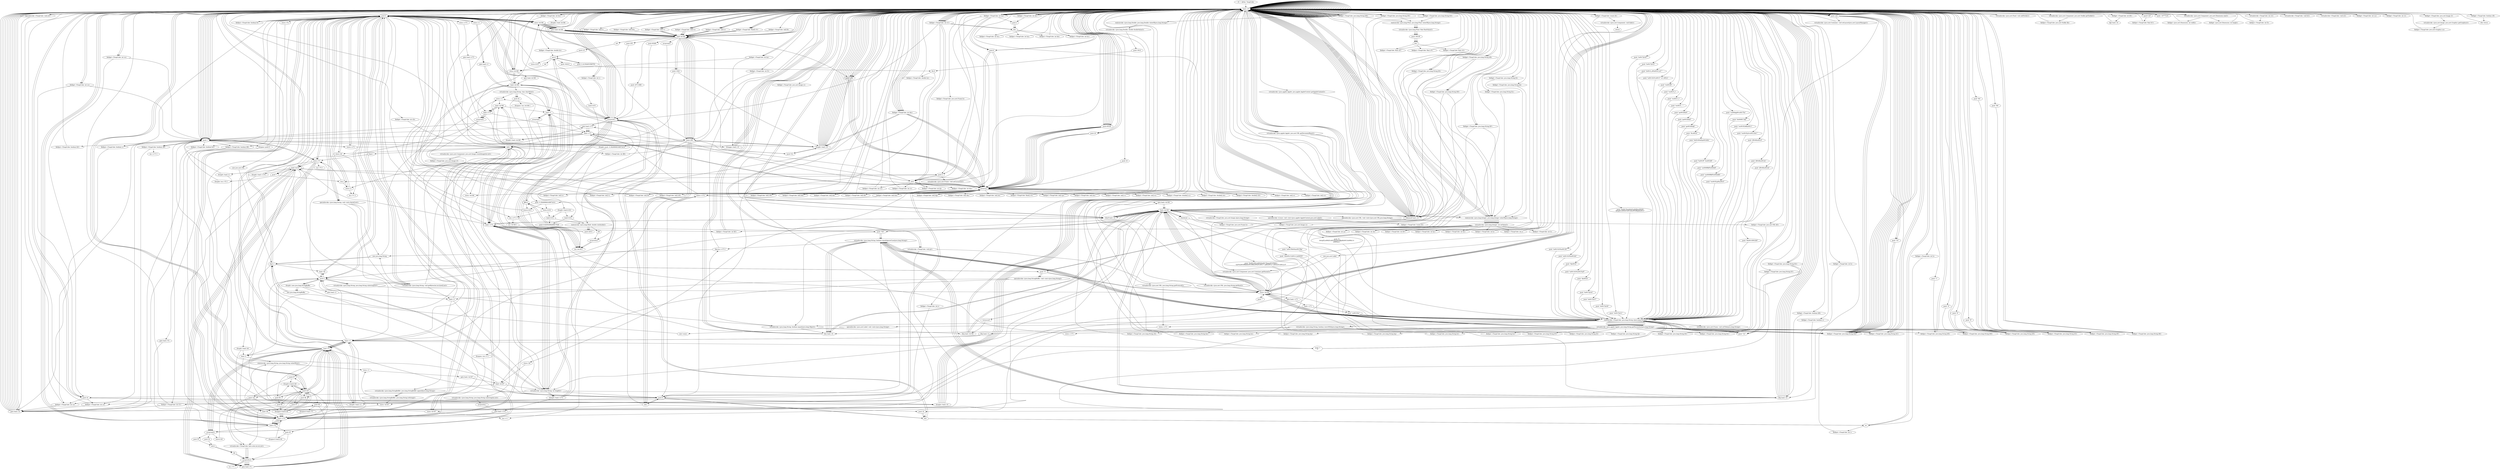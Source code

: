 digraph "" {
    "r0 := @this: TmapCube"
    "load.r r0"
    "r0 := @this: TmapCube"->"load.r r0";
    "push 0"
    "load.r r0"->"push 0";
    "fieldput <TmapCube: boolean R>"
    "push 0"->"fieldput <TmapCube: boolean R>";
    "fieldput <TmapCube: boolean R>"->"load.r r0";
    "push null"
    "load.r r0"->"push null";
    "virtualinvoke <java.awt.Container: void setLayout(java.awt.LayoutManager)>"
    "push null"->"virtualinvoke <java.awt.Container: void setLayout(java.awt.LayoutManager)>";
    "virtualinvoke <java.awt.Container: void setLayout(java.awt.LayoutManager)>"->"load.r r0";
    "virtualinvoke <java.awt.Panel: void addNotify()>"
    "load.r r0"->"virtualinvoke <java.awt.Panel: void addNotify()>";
    "virtualinvoke <java.awt.Panel: void addNotify()>"->"load.r r0";
    "load.r r0"->"load.r r0";
    "virtualinvoke <java.awt.Component: java.awt.Toolkit getToolkit()>"
    "load.r r0"->"virtualinvoke <java.awt.Component: java.awt.Toolkit getToolkit()>";
    "fieldput <TmapCube: java.awt.Toolkit dk>"
    "virtualinvoke <java.awt.Component: java.awt.Toolkit getToolkit()>"->"fieldput <TmapCube: java.awt.Toolkit dk>";
    "fieldput <TmapCube: java.awt.Toolkit dk>"->"load.r r0";
    "load.r r0"->"load.r r0";
    "push \"v\u000eJpWv\u0017Xc\""
    "load.r r0"->"push \"v\u000eJpWv\u0017Xc\"";
    "staticinvoke <TmapCube: java.lang.String c(java.lang.String)>"
    "push \"v\u000eJpWv\u0017Xc\""->"staticinvoke <TmapCube: java.lang.String c(java.lang.String)>";
    "virtualinvoke <java.applet.Applet: java.lang.String getParameter(java.lang.String)>"
    "staticinvoke <TmapCube: java.lang.String c(java.lang.String)>"->"virtualinvoke <java.applet.Applet: java.lang.String getParameter(java.lang.String)>";
    "fieldput <TmapCube: java.lang.String cX>"
    "virtualinvoke <java.applet.Applet: java.lang.String getParameter(java.lang.String)>"->"fieldput <TmapCube: java.lang.String cX>";
    "fieldput <TmapCube: java.lang.String cX>"->"load.r r0";
    "push \"f\u0008N`Kq\t\""
    "load.r r0"->"push \"f\u0008N`Kq\t\"";
    "push \"f\u0008N`Kq\t\""->"staticinvoke <TmapCube: java.lang.String c(java.lang.String)>";
    "staticinvoke <TmapCube: java.lang.String c(java.lang.String)>"->"virtualinvoke <java.applet.Applet: java.lang.String getParameter(java.lang.String)>";
    "store.r $r106"
    "virtualinvoke <java.applet.Applet: java.lang.String getParameter(java.lang.String)>"->"store.r $r106";
    "load.r $r106"
    "store.r $r106"->"load.r $r106";
    "ifnull load.r r0"
    "load.r $r106"->"ifnull load.r r0";
    "ifnull load.r r0"->"load.r $r106";
    "push \"D\n[hGqZI}\u0002C\u001bImM%9BqAf\u0013\u000b,Ur\r\u0005eLc\""
    "load.r $r106"->"push \"D\n[hGqZI}\u0002C\u001bImM%9BqAf\u0013\u000b,Ur\r\u0005eLc\"";
    "push \"D\n[hGqZI}\u0002C\u001bImM%9BqAf\u0013\u000b,Ur\r\u0005eLc\""->"staticinvoke <TmapCube: java.lang.String c(java.lang.String)>";
    "virtualinvoke <java.lang.String: boolean startsWith(java.lang.String)>"
    "staticinvoke <TmapCube: java.lang.String c(java.lang.String)>"->"virtualinvoke <java.lang.String: boolean startsWith(java.lang.String)>";
    "ifne load.r r0"
    "virtualinvoke <java.lang.String: boolean startsWith(java.lang.String)>"->"ifne load.r r0";
    "ifne load.r r0"->"load.r r0";
    "specialinvoke <TmapCube: void a()>"
    "load.r r0"->"specialinvoke <TmapCube: void a()>";
    "goto load.r r0"
    "specialinvoke <TmapCube: void a()>"->"goto load.r r0";
    "goto load.r r0"->"load.r r0";
    "virtualinvoke <java.applet.Applet: java.net.URL getDocumentBase()>"
    "load.r r0"->"virtualinvoke <java.applet.Applet: java.net.URL getDocumentBase()>";
    "virtualinvoke <java.net.URL: java.lang.String getProtocol()>"
    "virtualinvoke <java.applet.Applet: java.net.URL getDocumentBase()>"->"virtualinvoke <java.net.URL: java.lang.String getProtocol()>";
    "store.r r171"
    "virtualinvoke <java.net.URL: java.lang.String getProtocol()>"->"store.r r171";
    "store.r r171"->"goto load.r r0";
    "goto load.r r0"->"load.r r0";
    "load.r r0"->"virtualinvoke <java.applet.Applet: java.net.URL getDocumentBase()>";
    "virtualinvoke <java.net.URL: java.lang.String getHost()>"
    "virtualinvoke <java.applet.Applet: java.net.URL getDocumentBase()>"->"virtualinvoke <java.net.URL: java.lang.String getHost()>";
    "virtualinvoke <java.net.URL: java.lang.String getHost()>"->"store.r $r106";
    "goto load.r r171"
    "store.r $r106"->"goto load.r r171";
    "load.r r171"
    "goto load.r r171"->"load.r r171";
    "push \"c\u0013Ga\""
    "load.r r171"->"push \"c\u0013Ga\"";
    "push \"c\u0013Ga\""->"staticinvoke <TmapCube: java.lang.String c(java.lang.String)>";
    "virtualinvoke <java.lang.String: boolean equalsIgnoreCase(java.lang.String)>"
    "staticinvoke <TmapCube: java.lang.String c(java.lang.String)>"->"virtualinvoke <java.lang.String: boolean equalsIgnoreCase(java.lang.String)>";
    "virtualinvoke <java.lang.String: boolean equalsIgnoreCase(java.lang.String)>"->"ifne load.r r0";
    "ifne load.r r0"->"load.r $r106";
    "virtualinvoke <java.lang.String: int length()>"
    "load.r $r106"->"virtualinvoke <java.lang.String: int length()>";
    "ifeq load.r r0"
    "virtualinvoke <java.lang.String: int length()>"->"ifeq load.r r0";
    "ifeq load.r r0"->"load.r $r106";
    "push \"i\u0015HeNm\u0015Xp\""
    "load.r $r106"->"push \"i\u0015HeNm\u0015Xp\"";
    "push \"i\u0015HeNm\u0015Xp\""->"staticinvoke <TmapCube: java.lang.String c(java.lang.String)>";
    "staticinvoke <TmapCube: java.lang.String c(java.lang.String)>"->"virtualinvoke <java.lang.String: boolean equalsIgnoreCase(java.lang.String)>";
    "virtualinvoke <java.lang.String: boolean equalsIgnoreCase(java.lang.String)>"->"ifne load.r r0";
    "ifne load.r r0"->"load.r $r106";
    "push \"4H\u001c*\u0012+J\u00055\""
    "load.r $r106"->"push \"4H\u001c*\u0012+J\u00055\"";
    "push \"4H\u001c*\u0012+J\u00055\""->"staticinvoke <TmapCube: java.lang.String c(java.lang.String)>";
    "virtualinvoke <java.lang.String: boolean equals(java.lang.Object)>"
    "staticinvoke <TmapCube: java.lang.String c(java.lang.String)>"->"virtualinvoke <java.lang.String: boolean equals(java.lang.Object)>";
    "ifeq load.r $r106"
    "virtualinvoke <java.lang.String: boolean equals(java.lang.Object)>"->"ifeq load.r $r106";
    "ifeq load.r $r106"->"load.r r0";
    "push 1"
    "load.r r0"->"push 1";
    "fieldput <TmapCube: boolean cB>"
    "push 1"->"fieldput <TmapCube: boolean cB>";
    "fieldput <TmapCube: boolean cB>"->"goto load.r r0";
    "goto load.r r0"->"load.r r0";
    "push \"w\u001fLhKk\u0011\""
    "load.r r0"->"push \"w\u001fLhKk\u0011\"";
    "push \"w\u001fLhKk\u0011\""->"staticinvoke <TmapCube: java.lang.String c(java.lang.String)>";
    "staticinvoke <TmapCube: java.lang.String c(java.lang.String)>"->"virtualinvoke <java.applet.Applet: java.lang.String getParameter(java.lang.String)>";
    "virtualinvoke <java.applet.Applet: java.lang.String getParameter(java.lang.String)>"->"store.r $r106";
    "store.r $r106"->"load.r $r106";
    "load.r $r106"->"ifnull load.r r0";
    "ifnull load.r r0"->"load.r $r106";
    "push \"NO\""
    "load.r $r106"->"push \"NO\"";
    "push \"NO\""->"virtualinvoke <java.lang.String: boolean equalsIgnoreCase(java.lang.String)>";
    "virtualinvoke <java.lang.String: boolean equalsIgnoreCase(java.lang.String)>"->"ifne load.r r0";
    "ifne load.r r0"->"load.r r0";
    "new java.net.URL"
    "load.r r0"->"new java.net.URL";
    "dup1.r"
    "new java.net.URL"->"dup1.r";
    "dup1.r"->"load.r r0";
    "load.r r0"->"virtualinvoke <java.applet.Applet: java.net.URL getDocumentBase()>";
    "virtualinvoke <java.applet.Applet: java.net.URL getDocumentBase()>"->"load.r $r106";
    "specialinvoke <java.net.URL: void <init>(java.net.URL,java.lang.String)>"
    "load.r $r106"->"specialinvoke <java.net.URL: void <init>(java.net.URL,java.lang.String)>";
    "fieldput <TmapCube: java.net.URL bD>"
    "specialinvoke <java.net.URL: void <init>(java.net.URL,java.lang.String)>"->"fieldput <TmapCube: java.net.URL bD>";
    "fieldput <TmapCube: java.net.URL bD>"->"goto load.r r0";
    "goto load.r r0"->"load.r r0";
    "push \"w\u001fLjGr\u001cYeO`\""
    "load.r r0"->"push \"w\u001fLjGr\u001cYeO`\"";
    "push \"w\u001fLjGr\u001cYeO`\""->"staticinvoke <TmapCube: java.lang.String c(java.lang.String)>";
    "staticinvoke <TmapCube: java.lang.String c(java.lang.String)>"->"virtualinvoke <java.applet.Applet: java.lang.String getParameter(java.lang.String)>";
    "push \"\\?x\""
    "virtualinvoke <java.applet.Applet: java.lang.String getParameter(java.lang.String)>"->"push \"\\?x\"";
    "push \"\\?x\""->"staticinvoke <TmapCube: java.lang.String c(java.lang.String)>";
    "staticinvoke <TmapCube: java.lang.String c(java.lang.String)>"->"virtualinvoke <java.lang.String: boolean equalsIgnoreCase(java.lang.String)>";
    "virtualinvoke <java.lang.String: boolean equalsIgnoreCase(java.lang.String)>"->"ifeq load.r r0";
    "ifeq load.r r0"->"load.r r0";
    "load.r r0"->"push 1";
    "fieldput <TmapCube: boolean bZ>"
    "push 1"->"fieldput <TmapCube: boolean bZ>";
    "fieldput <TmapCube: boolean bZ>"->"load.r r0";
    "virtualinvoke <java.awt.Component: java.awt.Container getParent()>"
    "load.r r0"->"virtualinvoke <java.awt.Component: java.awt.Container getParent()>";
    "virtualinvoke <java.awt.Component: java.awt.Container getParent()>"->"store.r $r106";
    "goto load.r $r106"
    "store.r $r106"->"goto load.r $r106";
    "goto load.r $r106"->"load.r $r106";
    "instanceof"
    "load.r $r106"->"instanceof";
    "instanceof"->"ifeq load.r $r106";
    "ifeq load.r $r106"->"load.r r0";
    "load.r r0"->"load.r $r106";
    "checkcast"
    "load.r $r106"->"checkcast";
    "fieldput <TmapCube: java.awt.Frame b>"
    "checkcast"->"fieldput <TmapCube: java.awt.Frame b>";
    "fieldput <TmapCube: java.awt.Frame b>"->"load.r r0";
    "fieldget <TmapCube: java.awt.Frame b>"
    "load.r r0"->"fieldget <TmapCube: java.awt.Frame b>";
    "push 3"
    "fieldget <TmapCube: java.awt.Frame b>"->"push 3";
    "virtualinvoke <java.awt.Frame: void setCursor(int)>"
    "push 3"->"virtualinvoke <java.awt.Frame: void setCursor(int)>";
    "virtualinvoke <java.awt.Frame: void setCursor(int)>"->"load.r r0";
    "push \"j\fNvKh\u001d\""
    "load.r r0"->"push \"j\fNvKh\u001d\"";
    "push \"j\fNvKh\u001d\""->"staticinvoke <TmapCube: java.lang.String c(java.lang.String)>";
    "staticinvoke <TmapCube: java.lang.String c(java.lang.String)>"->"virtualinvoke <java.applet.Applet: java.lang.String getParameter(java.lang.String)>";
    "virtualinvoke <java.applet.Applet: java.lang.String getParameter(java.lang.String)>"->"store.r $r106";
    "store.r $r106"->"load.r $r106";
    "load.r $r106"->"ifnull load.r r0";
    "ifnull load.r r0"->"load.r $r106";
    "load.r $r106"->"push \"NO\"";
    "push \"NO\""->"virtualinvoke <java.lang.String: boolean equalsIgnoreCase(java.lang.String)>";
    "virtualinvoke <java.lang.String: boolean equalsIgnoreCase(java.lang.String)>"->"ifne load.r r0";
    "ifne load.r r0"->"load.r r0";
    "load.r r0"->"load.r r0";
    "load.r r0"->"load.r $r106";
    "virtualinvoke <TmapCube: java.awt.Image a(java.lang.String)>"
    "load.r $r106"->"virtualinvoke <TmapCube: java.awt.Image a(java.lang.String)>";
    "fieldput <TmapCube: java.awt.Image ci>"
    "virtualinvoke <TmapCube: java.awt.Image a(java.lang.String)>"->"fieldput <TmapCube: java.awt.Image ci>";
    "fieldput <TmapCube: java.awt.Image ci>"->"load.r r0";
    "fieldget <TmapCube: java.awt.Image ci>"
    "load.r r0"->"fieldget <TmapCube: java.awt.Image ci>";
    "fieldget <TmapCube: java.awt.Image ci>"->"ifnull load.r r0";
    "ifnull load.r r0"->"load.r r0";
    "push \"j\fNvKh\u001ds\""
    "load.r r0"->"push \"j\fNvKh\u001ds\"";
    "push \"j\fNvKh\u001ds\""->"staticinvoke <TmapCube: java.lang.String c(java.lang.String)>";
    "staticinvoke <TmapCube: java.lang.String c(java.lang.String)>"->"virtualinvoke <java.applet.Applet: java.lang.String getParameter(java.lang.String)>";
    "virtualinvoke <java.applet.Applet: java.lang.String getParameter(java.lang.String)>"->"store.r $r106";
    "store.r $r106"->"load.r $r106";
    "ifnonnull load.r r0"
    "load.r $r106"->"ifnonnull load.r r0";
    "push \"0\""
    "ifnonnull load.r r0"->"push \"0\"";
    "push \"0\""->"store.r $r106";
    "store.r $r106"->"load.r r0";
    "load.r r0"->"load.r $r106";
    "staticinvoke <java.lang.Integer: java.lang.Integer valueOf(java.lang.String)>"
    "load.r $r106"->"staticinvoke <java.lang.Integer: java.lang.Integer valueOf(java.lang.String)>";
    "virtualinvoke <java.lang.Integer: int intValue()>"
    "staticinvoke <java.lang.Integer: java.lang.Integer valueOf(java.lang.String)>"->"virtualinvoke <java.lang.Integer: int intValue()>";
    "fieldput <TmapCube: int cj>"
    "virtualinvoke <java.lang.Integer: int intValue()>"->"fieldput <TmapCube: int cj>";
    "fieldput <TmapCube: int cj>"->"load.r r0";
    "push \"j\fNvKh\u001dr\""
    "load.r r0"->"push \"j\fNvKh\u001dr\"";
    "push \"j\fNvKh\u001dr\""->"staticinvoke <TmapCube: java.lang.String c(java.lang.String)>";
    "staticinvoke <TmapCube: java.lang.String c(java.lang.String)>"->"virtualinvoke <java.applet.Applet: java.lang.String getParameter(java.lang.String)>";
    "virtualinvoke <java.applet.Applet: java.lang.String getParameter(java.lang.String)>"->"store.r $r106";
    "store.r $r106"->"load.r $r106";
    "load.r $r106"->"ifnonnull load.r r0";
    "ifnonnull load.r r0"->"push \"0\"";
    "push \"0\""->"store.r $r106";
    "store.r $r106"->"load.r r0";
    "load.r r0"->"load.r $r106";
    "load.r $r106"->"staticinvoke <java.lang.Integer: java.lang.Integer valueOf(java.lang.String)>";
    "staticinvoke <java.lang.Integer: java.lang.Integer valueOf(java.lang.String)>"->"virtualinvoke <java.lang.Integer: int intValue()>";
    "fieldput <TmapCube: int ck>"
    "virtualinvoke <java.lang.Integer: int intValue()>"->"fieldput <TmapCube: int ck>";
    "fieldput <TmapCube: int ck>"->"load.r r0";
    "load.r r0"->"load.r r0";
    "push \"H\u0013EW{K9\""
    "load.r r0"->"push \"H\u0013EW{K9\"";
    "push \"H\u0013EW{K9\""->"staticinvoke <TmapCube: java.lang.String c(java.lang.String)>";
    "staticinvoke <TmapCube: java.lang.String c(java.lang.String)>"->"virtualinvoke <java.applet.Applet: java.lang.String getParameter(java.lang.String)>";
    "fieldput <TmapCube: java.lang.String bQ>"
    "virtualinvoke <java.applet.Applet: java.lang.String getParameter(java.lang.String)>"->"fieldput <TmapCube: java.lang.String bQ>";
    "fieldput <TmapCube: java.lang.String bQ>"->"load.r r0";
    "fieldget <TmapCube: java.lang.String bQ>"
    "load.r r0"->"fieldget <TmapCube: java.lang.String bQ>";
    "fieldget <TmapCube: java.lang.String bQ>"->"ifnonnull load.r r0";
    "ifnonnull load.r r0"->"load.r r0";
    "push \"10\""
    "load.r r0"->"push \"10\"";
    "push \"10\""->"fieldput <TmapCube: java.lang.String bQ>";
    "fieldput <TmapCube: java.lang.String bQ>"->"load.r r0";
    "load.r r0"->"load.r r0";
    "load.r r0"->"fieldget <TmapCube: java.lang.String bQ>";
    "fieldget <TmapCube: java.lang.String bQ>"->"staticinvoke <java.lang.Integer: java.lang.Integer valueOf(java.lang.String)>";
    "staticinvoke <java.lang.Integer: java.lang.Integer valueOf(java.lang.String)>"->"virtualinvoke <java.lang.Integer: int intValue()>";
    "fieldput <TmapCube: int bF>"
    "virtualinvoke <java.lang.Integer: int intValue()>"->"fieldput <TmapCube: int bF>";
    "fieldput <TmapCube: int bF>"->"load.r r0";
    "load.r r0"->"push null";
    "push null"->"fieldput <TmapCube: java.lang.String bQ>";
    "fieldput <TmapCube: java.lang.String bQ>"->"load.r r0";
    "load.r r0"->"load.r r0";
    "push \"i\u0013LlVh\u0013E\""
    "load.r r0"->"push \"i\u0013LlVh\u0013E\"";
    "push \"i\u0013LlVh\u0013E\""->"staticinvoke <TmapCube: java.lang.String c(java.lang.String)>";
    "staticinvoke <TmapCube: java.lang.String c(java.lang.String)>"->"virtualinvoke <java.applet.Applet: java.lang.String getParameter(java.lang.String)>";
    "virtualinvoke <java.applet.Applet: java.lang.String getParameter(java.lang.String)>"->"fieldput <TmapCube: java.lang.String bQ>";
    "fieldput <TmapCube: java.lang.String bQ>"->"load.r r0";
    "load.r r0"->"fieldget <TmapCube: java.lang.String bQ>";
    "fieldget <TmapCube: java.lang.String bQ>"->"ifnonnull load.r r0";
    "ifnonnull load.r r0"->"load.r r0";
    "load.r r0"->"push \"10\"";
    "push \"10\""->"fieldput <TmapCube: java.lang.String bQ>";
    "fieldput <TmapCube: java.lang.String bQ>"->"load.r r0";
    "load.r r0"->"load.r r0";
    "load.r r0"->"fieldget <TmapCube: java.lang.String bQ>";
    "fieldget <TmapCube: java.lang.String bQ>"->"staticinvoke <java.lang.Integer: java.lang.Integer valueOf(java.lang.String)>";
    "staticinvoke <java.lang.Integer: java.lang.Integer valueOf(java.lang.String)>"->"virtualinvoke <java.lang.Integer: int intValue()>";
    "fieldput <TmapCube: int by>"
    "virtualinvoke <java.lang.Integer: int intValue()>"->"fieldput <TmapCube: int by>";
    "fieldput <TmapCube: int by>"->"load.r r0";
    "load.r r0"->"push null";
    "push null"->"fieldput <TmapCube: java.lang.String bQ>";
    "fieldput <TmapCube: java.lang.String bQ>"->"load.r r0";
    "load.r r0"->"load.r r0";
    "push \"i\u0013LlVh\u001bS\""
    "load.r r0"->"push \"i\u0013LlVh\u001bS\"";
    "push \"i\u0013LlVh\u001bS\""->"staticinvoke <TmapCube: java.lang.String c(java.lang.String)>";
    "staticinvoke <TmapCube: java.lang.String c(java.lang.String)>"->"virtualinvoke <java.applet.Applet: java.lang.String getParameter(java.lang.String)>";
    "virtualinvoke <java.applet.Applet: java.lang.String getParameter(java.lang.String)>"->"fieldput <TmapCube: java.lang.String bQ>";
    "fieldput <TmapCube: java.lang.String bQ>"->"load.r r0";
    "load.r r0"->"fieldget <TmapCube: java.lang.String bQ>";
    "fieldget <TmapCube: java.lang.String bQ>"->"ifnonnull load.r r0";
    "ifnonnull load.r r0"->"load.r r0";
    "push \"0J\u001b\""
    "load.r r0"->"push \"0J\u001b\"";
    "push \"0J\u001b\""->"staticinvoke <TmapCube: java.lang.String c(java.lang.String)>";
    "staticinvoke <TmapCube: java.lang.String c(java.lang.String)>"->"fieldput <TmapCube: java.lang.String bQ>";
    "fieldput <TmapCube: java.lang.String bQ>"->"load.r r0";
    "load.r r0"->"load.r r0";
    "load.r r0"->"fieldget <TmapCube: java.lang.String bQ>";
    "fieldget <TmapCube: java.lang.String bQ>"->"staticinvoke <java.lang.Integer: java.lang.Integer valueOf(java.lang.String)>";
    "staticinvoke <java.lang.Integer: java.lang.Integer valueOf(java.lang.String)>"->"virtualinvoke <java.lang.Integer: int intValue()>";
    "fieldput <TmapCube: int bx>"
    "virtualinvoke <java.lang.Integer: int intValue()>"->"fieldput <TmapCube: int bx>";
    "fieldput <TmapCube: int bx>"->"load.r r0";
    "load.r r0"->"push null";
    "push null"->"fieldput <TmapCube: java.lang.String bQ>";
    "fieldput <TmapCube: java.lang.String bQ>"->"load.r r0";
    "load.r r0"->"load.r r0";
    "push \"i\u0013LlVu\u0015\\aP\""
    "load.r r0"->"push \"i\u0013LlVu\u0015\\aP\"";
    "push \"i\u0013LlVu\u0015\\aP\""->"staticinvoke <TmapCube: java.lang.String c(java.lang.String)>";
    "staticinvoke <TmapCube: java.lang.String c(java.lang.String)>"->"virtualinvoke <java.applet.Applet: java.lang.String getParameter(java.lang.String)>";
    "virtualinvoke <java.applet.Applet: java.lang.String getParameter(java.lang.String)>"->"fieldput <TmapCube: java.lang.String bQ>";
    "fieldput <TmapCube: java.lang.String bQ>"->"load.r r0";
    "load.r r0"->"fieldget <TmapCube: java.lang.String bQ>";
    "fieldget <TmapCube: java.lang.String bQ>"->"ifnonnull load.r r0";
    "ifnonnull load.r r0"->"load.r r0";
    "push \"4J\u001b\""
    "load.r r0"->"push \"4J\u001b\"";
    "push \"4J\u001b\""->"staticinvoke <TmapCube: java.lang.String c(java.lang.String)>";
    "staticinvoke <TmapCube: java.lang.String c(java.lang.String)>"->"fieldput <TmapCube: java.lang.String bQ>";
    "fieldput <TmapCube: java.lang.String bQ>"->"load.r r0";
    "load.r r0"->"load.r r0";
    "load.r r0"->"fieldget <TmapCube: java.lang.String bQ>";
    "staticinvoke <java.lang.Double: java.lang.Double valueOf(java.lang.String)>"
    "fieldget <TmapCube: java.lang.String bQ>"->"staticinvoke <java.lang.Double: java.lang.Double valueOf(java.lang.String)>";
    "virtualinvoke <java.lang.Double: double doubleValue()>"
    "staticinvoke <java.lang.Double: java.lang.Double valueOf(java.lang.String)>"->"virtualinvoke <java.lang.Double: double doubleValue()>";
    "push 100.0"
    "virtualinvoke <java.lang.Double: double doubleValue()>"->"push 100.0";
    "div.d"
    "push 100.0"->"div.d";
    "fieldput <TmapCube: double bz>"
    "div.d"->"fieldput <TmapCube: double bz>";
    "fieldput <TmapCube: double bz>"->"load.r r0";
    "load.r r0"->"load.r r0";
    "push \"l\u0017JcG4\""
    "load.r r0"->"push \"l\u0017JcG4\"";
    "push \"l\u0017JcG4\""->"staticinvoke <TmapCube: java.lang.String c(java.lang.String)>";
    "staticinvoke <TmapCube: java.lang.String c(java.lang.String)>"->"virtualinvoke <java.applet.Applet: java.lang.String getParameter(java.lang.String)>";
    "fieldput <TmapCube: java.lang.String bn>"
    "virtualinvoke <java.applet.Applet: java.lang.String getParameter(java.lang.String)>"->"fieldput <TmapCube: java.lang.String bn>";
    "fieldput <TmapCube: java.lang.String bn>"->"load.r r0";
    "load.r r0"->"load.r r0";
    "push \"l\u0017JcG7\""
    "load.r r0"->"push \"l\u0017JcG7\"";
    "push \"l\u0017JcG7\""->"staticinvoke <TmapCube: java.lang.String c(java.lang.String)>";
    "staticinvoke <TmapCube: java.lang.String c(java.lang.String)>"->"virtualinvoke <java.applet.Applet: java.lang.String getParameter(java.lang.String)>";
    "fieldput <TmapCube: java.lang.String bo>"
    "virtualinvoke <java.applet.Applet: java.lang.String getParameter(java.lang.String)>"->"fieldput <TmapCube: java.lang.String bo>";
    "fieldput <TmapCube: java.lang.String bo>"->"load.r r0";
    "load.r r0"->"load.r r0";
    "push \"l\u0017JcG6\""
    "load.r r0"->"push \"l\u0017JcG6\"";
    "push \"l\u0017JcG6\""->"staticinvoke <TmapCube: java.lang.String c(java.lang.String)>";
    "staticinvoke <TmapCube: java.lang.String c(java.lang.String)>"->"virtualinvoke <java.applet.Applet: java.lang.String getParameter(java.lang.String)>";
    "fieldput <TmapCube: java.lang.String bp>"
    "virtualinvoke <java.applet.Applet: java.lang.String getParameter(java.lang.String)>"->"fieldput <TmapCube: java.lang.String bp>";
    "fieldput <TmapCube: java.lang.String bp>"->"load.r r0";
    "load.r r0"->"load.r r0";
    "push \"l\u0017JcG1\""
    "load.r r0"->"push \"l\u0017JcG1\"";
    "push \"l\u0017JcG1\""->"staticinvoke <TmapCube: java.lang.String c(java.lang.String)>";
    "staticinvoke <TmapCube: java.lang.String c(java.lang.String)>"->"virtualinvoke <java.applet.Applet: java.lang.String getParameter(java.lang.String)>";
    "fieldput <TmapCube: java.lang.String bq>"
    "virtualinvoke <java.applet.Applet: java.lang.String getParameter(java.lang.String)>"->"fieldput <TmapCube: java.lang.String bq>";
    "fieldput <TmapCube: java.lang.String bq>"->"load.r r0";
    "load.r r0"->"load.r r0";
    "push \"l\u0017JcG0\""
    "load.r r0"->"push \"l\u0017JcG0\"";
    "push \"l\u0017JcG0\""->"staticinvoke <TmapCube: java.lang.String c(java.lang.String)>";
    "staticinvoke <TmapCube: java.lang.String c(java.lang.String)>"->"virtualinvoke <java.applet.Applet: java.lang.String getParameter(java.lang.String)>";
    "fieldput <TmapCube: java.lang.String br>"
    "virtualinvoke <java.applet.Applet: java.lang.String getParameter(java.lang.String)>"->"fieldput <TmapCube: java.lang.String br>";
    "fieldput <TmapCube: java.lang.String br>"->"load.r r0";
    "load.r r0"->"load.r r0";
    "push \"l\u0017JcG3\""
    "load.r r0"->"push \"l\u0017JcG3\"";
    "push \"l\u0017JcG3\""->"staticinvoke <TmapCube: java.lang.String c(java.lang.String)>";
    "staticinvoke <TmapCube: java.lang.String c(java.lang.String)>"->"virtualinvoke <java.applet.Applet: java.lang.String getParameter(java.lang.String)>";
    "fieldput <TmapCube: java.lang.String bs>"
    "virtualinvoke <java.applet.Applet: java.lang.String getParameter(java.lang.String)>"->"fieldput <TmapCube: java.lang.String bs>";
    "fieldput <TmapCube: java.lang.String bs>"->"load.r r0";
    "load.r r0"->"load.r r0";
    "push \"l\u0014_aPd\u0019_mT`\""
    "load.r r0"->"push \"l\u0014_aPd\u0019_mT`\"";
    "push \"l\u0014_aPd\u0019_mT`\""->"staticinvoke <TmapCube: java.lang.String c(java.lang.String)>";
    "staticinvoke <TmapCube: java.lang.String c(java.lang.String)>"->"virtualinvoke <java.applet.Applet: java.lang.String getParameter(java.lang.String)>";
    "fieldput <TmapCube: java.lang.String bG>"
    "virtualinvoke <java.applet.Applet: java.lang.String getParameter(java.lang.String)>"->"fieldput <TmapCube: java.lang.String bG>";
    "fieldput <TmapCube: java.lang.String bG>"->"load.r r0";
    "fieldget <TmapCube: java.lang.String bG>"
    "load.r r0"->"fieldget <TmapCube: java.lang.String bG>";
    "fieldget <TmapCube: java.lang.String bG>"->"push \"\\?x\"";
    "push \"\\?x\""->"staticinvoke <TmapCube: java.lang.String c(java.lang.String)>";
    "staticinvoke <TmapCube: java.lang.String c(java.lang.String)>"->"virtualinvoke <java.lang.String: boolean equalsIgnoreCase(java.lang.String)>";
    "virtualinvoke <java.lang.String: boolean equalsIgnoreCase(java.lang.String)>"->"ifeq load.r r0";
    "ifeq load.r r0"->"load.r r0";
    "load.r r0"->"push 1";
    "fieldput <TmapCube: boolean bu>"
    "push 1"->"fieldput <TmapCube: boolean bu>";
    "fieldput <TmapCube: boolean bu>"->"goto load.r r0";
    "goto load.r r0"->"load.r r0";
    "load.r r0"->"push null";
    "push null"->"fieldput <TmapCube: java.lang.String bG>";
    "fieldput <TmapCube: java.lang.String bG>"->"load.r r0";
    "load.r r0"->"load.r r0";
    "push \"i\u0013LlVv\u0015^vA`\u001e\""
    "load.r r0"->"push \"i\u0013LlVv\u0015^vA`\u001e\"";
    "push \"i\u0013LlVv\u0015^vA`\u001e\""->"staticinvoke <TmapCube: java.lang.String c(java.lang.String)>";
    "staticinvoke <TmapCube: java.lang.String c(java.lang.String)>"->"virtualinvoke <java.applet.Applet: java.lang.String getParameter(java.lang.String)>";
    "virtualinvoke <java.applet.Applet: java.lang.String getParameter(java.lang.String)>"->"fieldput <TmapCube: java.lang.String bG>";
    "fieldput <TmapCube: java.lang.String bG>"->"load.r r0";
    "load.r r0"->"fieldget <TmapCube: java.lang.String bG>";
    "fieldget <TmapCube: java.lang.String bG>"->"push \"\\?x\"";
    "push \"\\?x\""->"staticinvoke <TmapCube: java.lang.String c(java.lang.String)>";
    "staticinvoke <TmapCube: java.lang.String c(java.lang.String)>"->"virtualinvoke <java.lang.String: boolean equalsIgnoreCase(java.lang.String)>";
    "virtualinvoke <java.lang.String: boolean equalsIgnoreCase(java.lang.String)>"->"ifeq load.r r0";
    "ifeq load.r r0"->"load.r r0";
    "load.r r0"->"push 1";
    "fieldput <TmapCube: boolean bB>"
    "push 1"->"fieldput <TmapCube: boolean bB>";
    "fieldput <TmapCube: boolean bB>"->"goto load.r r0";
    "goto load.r r0"->"load.r r0";
    "load.r r0"->"load.r r0";
    "push \"w\u001fX\""
    "load.r r0"->"push \"w\u001fX\"";
    "push \"w\u001fX\""->"staticinvoke <TmapCube: java.lang.String c(java.lang.String)>";
    "staticinvoke <TmapCube: java.lang.String c(java.lang.String)>"->"virtualinvoke <java.applet.Applet: java.lang.String getParameter(java.lang.String)>";
    "fieldput <TmapCube: java.lang.String bH>"
    "virtualinvoke <java.applet.Applet: java.lang.String getParameter(java.lang.String)>"->"fieldput <TmapCube: java.lang.String bH>";
    "fieldput <TmapCube: java.lang.String bH>"->"load.r r0";
    "fieldget <TmapCube: java.lang.String bH>"
    "load.r r0"->"fieldget <TmapCube: java.lang.String bH>";
    "fieldget <TmapCube: java.lang.String bH>"->"ifnonnull load.r r0";
    "ifnonnull load.r r0"->"load.r r0";
    "push \"1\""
    "load.r r0"->"push \"1\"";
    "push \"1\""->"fieldput <TmapCube: java.lang.String bH>";
    "fieldput <TmapCube: java.lang.String bH>"->"load.r r0";
    "load.r r0"->"load.r r0";
    "push \"w\u0015_|\""
    "load.r r0"->"push \"w\u0015_|\"";
    "push \"w\u0015_|\""->"staticinvoke <TmapCube: java.lang.String c(java.lang.String)>";
    "staticinvoke <TmapCube: java.lang.String c(java.lang.String)>"->"virtualinvoke <java.applet.Applet: java.lang.String getParameter(java.lang.String)>";
    "fieldput <TmapCube: java.lang.String bM>"
    "virtualinvoke <java.applet.Applet: java.lang.String getParameter(java.lang.String)>"->"fieldput <TmapCube: java.lang.String bM>";
    "fieldput <TmapCube: java.lang.String bM>"->"load.r r0";
    "fieldget <TmapCube: java.lang.String bM>"
    "load.r r0"->"fieldget <TmapCube: java.lang.String bM>";
    "fieldget <TmapCube: java.lang.String bM>"->"ifnonnull load.r r0";
    "ifnonnull load.r r0"->"load.r r0";
    "push \"4\""
    "load.r r0"->"push \"4\"";
    "push \"4\""->"fieldput <TmapCube: java.lang.String bM>";
    "fieldput <TmapCube: java.lang.String bM>"->"load.r r0";
    "load.r r0"->"load.r r0";
    "push \"w\u0015_}\""
    "load.r r0"->"push \"w\u0015_}\"";
    "push \"w\u0015_}\""->"staticinvoke <TmapCube: java.lang.String c(java.lang.String)>";
    "staticinvoke <TmapCube: java.lang.String c(java.lang.String)>"->"virtualinvoke <java.applet.Applet: java.lang.String getParameter(java.lang.String)>";
    "fieldput <TmapCube: java.lang.String bN>"
    "virtualinvoke <java.applet.Applet: java.lang.String getParameter(java.lang.String)>"->"fieldput <TmapCube: java.lang.String bN>";
    "fieldput <TmapCube: java.lang.String bN>"->"load.r r0";
    "fieldget <TmapCube: java.lang.String bN>"
    "load.r r0"->"fieldget <TmapCube: java.lang.String bN>";
    "fieldget <TmapCube: java.lang.String bN>"->"ifnonnull load.r r0";
    "ifnonnull load.r r0"->"load.r r0";
    "push \"6\""
    "load.r r0"->"push \"6\"";
    "push \"6\""->"fieldput <TmapCube: java.lang.String bN>";
    "fieldput <TmapCube: java.lang.String bN>"->"load.r r0";
    "load.r r0"->"load.r r0";
    "push \"w\u0015_~\""
    "load.r r0"->"push \"w\u0015_~\"";
    "push \"w\u0015_~\""->"staticinvoke <TmapCube: java.lang.String c(java.lang.String)>";
    "staticinvoke <TmapCube: java.lang.String c(java.lang.String)>"->"virtualinvoke <java.applet.Applet: java.lang.String getParameter(java.lang.String)>";
    "fieldput <TmapCube: java.lang.String bO>"
    "virtualinvoke <java.applet.Applet: java.lang.String getParameter(java.lang.String)>"->"fieldput <TmapCube: java.lang.String bO>";
    "fieldput <TmapCube: java.lang.String bO>"->"load.r r0";
    "fieldget <TmapCube: java.lang.String bO>"
    "load.r r0"->"fieldget <TmapCube: java.lang.String bO>";
    "fieldget <TmapCube: java.lang.String bO>"->"ifnonnull load.r r0";
    "ifnonnull load.r r0"->"load.r r0";
    "push \"8\""
    "load.r r0"->"push \"8\"";
    "push \"8\""->"fieldput <TmapCube: java.lang.String bO>";
    "fieldput <TmapCube: java.lang.String bO>"->"load.r r0";
    "load.r r0"->"load.r r0";
    "push \"g\u001bHoP\""
    "load.r r0"->"push \"g\u001bHoP\"";
    "push \"g\u001bHoP\""->"staticinvoke <TmapCube: java.lang.String c(java.lang.String)>";
    "staticinvoke <TmapCube: java.lang.String c(java.lang.String)>"->"virtualinvoke <java.applet.Applet: java.lang.String getParameter(java.lang.String)>";
    "fieldput <TmapCube: java.lang.String bP>"
    "virtualinvoke <java.applet.Applet: java.lang.String getParameter(java.lang.String)>"->"fieldput <TmapCube: java.lang.String bP>";
    "fieldput <TmapCube: java.lang.String bP>"->"load.r r0";
    "fieldget <TmapCube: java.lang.String bP>"
    "load.r r0"->"fieldget <TmapCube: java.lang.String bP>";
    "fieldget <TmapCube: java.lang.String bP>"->"ifnonnull load.r r0";
    "ifnonnull load.r r0"->"load.r r0";
    "push \"64\""
    "load.r r0"->"push \"64\"";
    "push \"64\""->"fieldput <TmapCube: java.lang.String bP>";
    "fieldput <TmapCube: java.lang.String bP>"->"load.r r0";
    "load.r r0"->"load.r r0";
    "push \"g\u001bHoE\""
    "load.r r0"->"push \"g\u001bHoE\"";
    "push \"g\u001bHoE\""->"staticinvoke <TmapCube: java.lang.String c(java.lang.String)>";
    "staticinvoke <TmapCube: java.lang.String c(java.lang.String)>"->"virtualinvoke <java.applet.Applet: java.lang.String getParameter(java.lang.String)>";
    "fieldput <TmapCube: java.lang.String bR>"
    "virtualinvoke <java.applet.Applet: java.lang.String getParameter(java.lang.String)>"->"fieldput <TmapCube: java.lang.String bR>";
    "fieldput <TmapCube: java.lang.String bR>"->"load.r r0";
    "fieldget <TmapCube: java.lang.String bR>"
    "load.r r0"->"fieldget <TmapCube: java.lang.String bR>";
    "fieldget <TmapCube: java.lang.String bR>"->"ifnonnull load.r r0";
    "ifnonnull load.r r0"->"load.r r0";
    "push \"96\""
    "load.r r0"->"push \"96\"";
    "push \"96\""->"fieldput <TmapCube: java.lang.String bR>";
    "fieldput <TmapCube: java.lang.String bR>"->"load.r r0";
    "load.r r0"->"load.r r0";
    "push \"g\u001bHo@\""
    "load.r r0"->"push \"g\u001bHo@\"";
    "push \"g\u001bHo@\""->"staticinvoke <TmapCube: java.lang.String c(java.lang.String)>";
    "staticinvoke <TmapCube: java.lang.String c(java.lang.String)>"->"virtualinvoke <java.applet.Applet: java.lang.String getParameter(java.lang.String)>";
    "fieldput <TmapCube: java.lang.String bS>"
    "virtualinvoke <java.applet.Applet: java.lang.String getParameter(java.lang.String)>"->"fieldput <TmapCube: java.lang.String bS>";
    "fieldput <TmapCube: java.lang.String bS>"->"load.r r0";
    "fieldget <TmapCube: java.lang.String bS>"
    "load.r r0"->"fieldget <TmapCube: java.lang.String bS>";
    "fieldget <TmapCube: java.lang.String bS>"->"ifnonnull load.r r0";
    "ifnonnull load.r r0"->"load.r r0";
    "push \"4L\u001b\""
    "load.r r0"->"push \"4L\u001b\"";
    "push \"4L\u001b\""->"staticinvoke <TmapCube: java.lang.String c(java.lang.String)>";
    "staticinvoke <TmapCube: java.lang.String c(java.lang.String)>"->"fieldput <TmapCube: java.lang.String bS>";
    "fieldput <TmapCube: java.lang.String bS>"->"load.r r0";
    "load.r r0"->"load.r r0";
    "push \"f\u0016NePg\u001bHo\""
    "load.r r0"->"push \"f\u0016NePg\u001bHo\"";
    "push \"f\u0016NePg\u001bHo\""->"staticinvoke <TmapCube: java.lang.String c(java.lang.String)>";
    "staticinvoke <TmapCube: java.lang.String c(java.lang.String)>"->"virtualinvoke <java.applet.Applet: java.lang.String getParameter(java.lang.String)>";
    "fieldput <TmapCube: java.lang.String bT>"
    "virtualinvoke <java.applet.Applet: java.lang.String getParameter(java.lang.String)>"->"fieldput <TmapCube: java.lang.String bT>";
    "fieldput <TmapCube: java.lang.String bT>"->"load.r r0";
    "fieldget <TmapCube: java.lang.String bT>"
    "load.r r0"->"fieldget <TmapCube: java.lang.String bT>";
    "fieldget <TmapCube: java.lang.String bT>"->"push \"\\?x\"";
    "push \"\\?x\""->"staticinvoke <TmapCube: java.lang.String c(java.lang.String)>";
    "staticinvoke <TmapCube: java.lang.String c(java.lang.String)>"->"virtualinvoke <java.lang.String: boolean equalsIgnoreCase(java.lang.String)>";
    "virtualinvoke <java.lang.String: boolean equalsIgnoreCase(java.lang.String)>"->"ifeq load.r r0";
    "ifeq load.r r0"->"load.r r0";
    "load.r r0"->"push 1";
    "fieldput <TmapCube: boolean s>"
    "push 1"->"fieldput <TmapCube: boolean s>";
    "fieldput <TmapCube: boolean s>"->"goto load.r r0";
    "goto load.r r0"->"load.r r0";
    "load.r r0"->"load.r r0";
    "push \"h\u001fF`Gi\u001bR\""
    "load.r r0"->"push \"h\u001fF`Gi\u001bR\"";
    "push \"h\u001fF`Gi\u001bR\""->"staticinvoke <TmapCube: java.lang.String c(java.lang.String)>";
    "staticinvoke <TmapCube: java.lang.String c(java.lang.String)>"->"virtualinvoke <java.applet.Applet: java.lang.String getParameter(java.lang.String)>";
    "fieldput <TmapCube: java.lang.String bI>"
    "virtualinvoke <java.applet.Applet: java.lang.String getParameter(java.lang.String)>"->"fieldput <TmapCube: java.lang.String bI>";
    "fieldput <TmapCube: java.lang.String bI>"->"load.r r0";
    "load.r r0"->"load.r r0";
    "push \"u\u0008BkPl\u000eR\""
    "load.r r0"->"push \"u\u0008BkPl\u000eR\"";
    "push \"u\u0008BkPl\u000eR\""->"staticinvoke <TmapCube: java.lang.String c(java.lang.String)>";
    "staticinvoke <TmapCube: java.lang.String c(java.lang.String)>"->"virtualinvoke <java.applet.Applet: java.lang.String getParameter(java.lang.String)>";
    "fieldput <TmapCube: java.lang.String bJ>"
    "virtualinvoke <java.applet.Applet: java.lang.String getParameter(java.lang.String)>"->"fieldput <TmapCube: java.lang.String bJ>";
    "fieldput <TmapCube: java.lang.String bJ>"->"load.r r0";
    "load.r r0"->"load.r r0";
    "push \"u\u0008BkPl\u000eRH\""
    "load.r r0"->"push \"u\u0008BkPl\u000eRH\"";
    "push \"u\u0008BkPl\u000eRH\""->"staticinvoke <TmapCube: java.lang.String c(java.lang.String)>";
    "staticinvoke <TmapCube: java.lang.String c(java.lang.String)>"->"virtualinvoke <java.applet.Applet: java.lang.String getParameter(java.lang.String)>";
    "fieldput <TmapCube: java.lang.String bL>"
    "virtualinvoke <java.applet.Applet: java.lang.String getParameter(java.lang.String)>"->"fieldput <TmapCube: java.lang.String bL>";
    "fieldput <TmapCube: java.lang.String bL>"->"load.r r0";
    "load.r r0"->"load.r r0";
    "fieldget <TmapCube: java.lang.String bI>"
    "load.r r0"->"fieldget <TmapCube: java.lang.String bI>";
    "fieldget <TmapCube: java.lang.String bI>"->"staticinvoke <java.lang.Integer: java.lang.Integer valueOf(java.lang.String)>";
    "staticinvoke <java.lang.Integer: java.lang.Integer valueOf(java.lang.String)>"->"virtualinvoke <java.lang.Integer: int intValue()>";
    "fieldput <TmapCube: int bE>"
    "virtualinvoke <java.lang.Integer: int intValue()>"->"fieldput <TmapCube: int bE>";
    "fieldput <TmapCube: int bE>"->"load.r r0";
    "load.r r0"->"load.r r0";
    "fieldget <TmapCube: java.lang.String bJ>"
    "load.r r0"->"fieldget <TmapCube: java.lang.String bJ>";
    "fieldget <TmapCube: java.lang.String bJ>"->"staticinvoke <java.lang.Integer: java.lang.Integer valueOf(java.lang.String)>";
    "staticinvoke <java.lang.Integer: java.lang.Integer valueOf(java.lang.String)>"->"virtualinvoke <java.lang.Integer: int intValue()>";
    "fieldput <TmapCube: int cn>"
    "virtualinvoke <java.lang.Integer: int intValue()>"->"fieldput <TmapCube: int cn>";
    "fieldput <TmapCube: int cn>"->"load.r r0";
    "load.r r0"->"load.r r0";
    "fieldget <TmapCube: java.lang.String bL>"
    "load.r r0"->"fieldget <TmapCube: java.lang.String bL>";
    "fieldget <TmapCube: java.lang.String bL>"->"staticinvoke <java.lang.Integer: java.lang.Integer valueOf(java.lang.String)>";
    "staticinvoke <java.lang.Integer: java.lang.Integer valueOf(java.lang.String)>"->"virtualinvoke <java.lang.Integer: int intValue()>";
    "fieldput <TmapCube: int co>"
    "virtualinvoke <java.lang.Integer: int intValue()>"->"fieldput <TmapCube: int co>";
    "fieldput <TmapCube: int co>"->"load.r r0";
    "fieldget <TmapCube: int bE>"
    "load.r r0"->"fieldget <TmapCube: int bE>";
    "ifge load.r r0"
    "fieldget <TmapCube: int bE>"->"ifge load.r r0";
    "ifge load.r r0"->"load.r r0";
    "load.r r0"->"push 0";
    "push 0"->"fieldput <TmapCube: int bE>";
    "fieldput <TmapCube: int bE>"->"load.r r0";
    "fieldget <TmapCube: int cn>"
    "load.r r0"->"fieldget <TmapCube: int cn>";
    "push 10"
    "fieldget <TmapCube: int cn>"->"push 10";
    "ifcmple.i load.r r0"
    "push 10"->"ifcmple.i load.r r0";
    "ifcmple.i load.r r0"->"load.r r0";
    "load.r r0"->"push 10";
    "push 10"->"fieldput <TmapCube: int cn>";
    "fieldput <TmapCube: int cn>"->"goto load.r r0";
    "goto load.r r0"->"load.r r0";
    "fieldget <TmapCube: int co>"
    "load.r r0"->"fieldget <TmapCube: int co>";
    "fieldget <TmapCube: int co>"->"push 10";
    "push 10"->"ifcmple.i load.r r0";
    "ifcmple.i load.r r0"->"load.r r0";
    "load.r r0"->"push 10";
    "push 10"->"fieldput <TmapCube: int co>";
    "fieldput <TmapCube: int co>"->"goto load.r r0";
    "goto load.r r0"->"load.r r0";
    "load.r r0"->"load.r r0";
    "load.r r0"->"fieldget <TmapCube: java.lang.String bH>";
    "fieldget <TmapCube: java.lang.String bH>"->"staticinvoke <java.lang.Integer: java.lang.Integer valueOf(java.lang.String)>";
    "staticinvoke <java.lang.Integer: java.lang.Integer valueOf(java.lang.String)>"->"virtualinvoke <java.lang.Integer: int intValue()>";
    "fieldput <TmapCube: int cC>"
    "virtualinvoke <java.lang.Integer: int intValue()>"->"fieldput <TmapCube: int cC>";
    "fieldput <TmapCube: int cC>"->"load.r r0";
    "load.r r0"->"load.r r0";
    "load.r r0"->"fieldget <TmapCube: java.lang.String bM>";
    "staticinvoke <java.lang.Float: java.lang.Float valueOf(java.lang.String)>"
    "fieldget <TmapCube: java.lang.String bM>"->"staticinvoke <java.lang.Float: java.lang.Float valueOf(java.lang.String)>";
    "virtualinvoke <java.lang.Float: float floatValue()>"
    "staticinvoke <java.lang.Float: java.lang.Float valueOf(java.lang.String)>"->"virtualinvoke <java.lang.Float: float floatValue()>";
    "push 100.0F"
    "virtualinvoke <java.lang.Float: float floatValue()>"->"push 100.0F";
    "div.f"
    "push 100.0F"->"div.f";
    "fieldput <TmapCube: float cE>"
    "div.f"->"fieldput <TmapCube: float cE>";
    "fieldput <TmapCube: float cE>"->"load.r r0";
    "load.r r0"->"load.r r0";
    "load.r r0"->"fieldget <TmapCube: java.lang.String bN>";
    "fieldget <TmapCube: java.lang.String bN>"->"staticinvoke <java.lang.Float: java.lang.Float valueOf(java.lang.String)>";
    "staticinvoke <java.lang.Float: java.lang.Float valueOf(java.lang.String)>"->"virtualinvoke <java.lang.Float: float floatValue()>";
    "virtualinvoke <java.lang.Float: float floatValue()>"->"push 100.0F";
    "push 100.0F"->"div.f";
    "fieldput <TmapCube: float cF>"
    "div.f"->"fieldput <TmapCube: float cF>";
    "fieldput <TmapCube: float cF>"->"load.r r0";
    "load.r r0"->"load.r r0";
    "load.r r0"->"fieldget <TmapCube: java.lang.String bO>";
    "fieldget <TmapCube: java.lang.String bO>"->"staticinvoke <java.lang.Float: java.lang.Float valueOf(java.lang.String)>";
    "staticinvoke <java.lang.Float: java.lang.Float valueOf(java.lang.String)>"->"virtualinvoke <java.lang.Float: float floatValue()>";
    "virtualinvoke <java.lang.Float: float floatValue()>"->"push 100.0F";
    "push 100.0F"->"div.f";
    "fieldput <TmapCube: float cG>"
    "div.f"->"fieldput <TmapCube: float cG>";
    "fieldput <TmapCube: float cG>"->"load.r r0";
    "push 0.2F"
    "load.r r0"->"push 0.2F";
    "fieldput <TmapCube: float bU>"
    "push 0.2F"->"fieldput <TmapCube: float bU>";
    "fieldput <TmapCube: float bU>"->"load.r r0";
    "load.r r0"->"load.r r0";
    "load.r r0"->"fieldget <TmapCube: java.lang.String bP>";
    "fieldget <TmapCube: java.lang.String bP>"->"staticinvoke <java.lang.Integer: java.lang.Integer valueOf(java.lang.String)>";
    "staticinvoke <java.lang.Integer: java.lang.Integer valueOf(java.lang.String)>"->"virtualinvoke <java.lang.Integer: int intValue()>";
    "fieldput <TmapCube: int k>"
    "virtualinvoke <java.lang.Integer: int intValue()>"->"fieldput <TmapCube: int k>";
    "fieldput <TmapCube: int k>"->"load.r r0";
    "load.r r0"->"load.r r0";
    "load.r r0"->"fieldget <TmapCube: java.lang.String bR>";
    "fieldget <TmapCube: java.lang.String bR>"->"staticinvoke <java.lang.Integer: java.lang.Integer valueOf(java.lang.String)>";
    "staticinvoke <java.lang.Integer: java.lang.Integer valueOf(java.lang.String)>"->"virtualinvoke <java.lang.Integer: int intValue()>";
    "fieldput <TmapCube: int j>"
    "virtualinvoke <java.lang.Integer: int intValue()>"->"fieldput <TmapCube: int j>";
    "fieldput <TmapCube: int j>"->"load.r r0";
    "load.r r0"->"load.r r0";
    "load.r r0"->"fieldget <TmapCube: java.lang.String bS>";
    "fieldget <TmapCube: java.lang.String bS>"->"staticinvoke <java.lang.Integer: java.lang.Integer valueOf(java.lang.String)>";
    "staticinvoke <java.lang.Integer: java.lang.Integer valueOf(java.lang.String)>"->"virtualinvoke <java.lang.Integer: int intValue()>";
    "fieldput <TmapCube: int h>"
    "virtualinvoke <java.lang.Integer: int intValue()>"->"fieldput <TmapCube: int h>";
    "fieldput <TmapCube: int h>"->"load.r r0";
    "push -16777216"
    "load.r r0"->"push -16777216";
    "push -16777216"->"load.r r0";
    "fieldget <TmapCube: int k>"
    "load.r r0"->"fieldget <TmapCube: int k>";
    "push 16"
    "fieldget <TmapCube: int k>"->"push 16";
    "shl.i"
    "push 16"->"shl.i";
    "or.i"
    "shl.i"->"or.i";
    "or.i"->"load.r r0";
    "fieldget <TmapCube: int j>"
    "load.r r0"->"fieldget <TmapCube: int j>";
    "push 8"
    "fieldget <TmapCube: int j>"->"push 8";
    "push 8"->"shl.i";
    "shl.i"->"or.i";
    "or.i"->"load.r r0";
    "fieldget <TmapCube: int h>"
    "load.r r0"->"fieldget <TmapCube: int h>";
    "fieldget <TmapCube: int h>"->"or.i";
    "fieldput <TmapCube: int i>"
    "or.i"->"fieldput <TmapCube: int i>";
    "fieldput <TmapCube: int i>"->"load.r r0";
    "fieldget <TmapCube: int cC>"
    "load.r r0"->"fieldget <TmapCube: int cC>";
    "fieldget <TmapCube: int cC>"->"push 8";
    "push 8"->"ifcmple.i load.r r0";
    "ifcmple.i load.r r0"->"load.r r0";
    "load.r r0"->"push 8";
    "push 8"->"fieldput <TmapCube: int cC>";
    "fieldput <TmapCube: int cC>"->"goto load.r r0";
    "goto load.r r0"->"load.r r0";
    "load.r r0"->"load.r r0";
    "virtualinvoke <java.awt.Component: java.awt.Dimension size()>"
    "load.r r0"->"virtualinvoke <java.awt.Component: java.awt.Dimension size()>";
    "fieldget <java.awt.Dimension: int width>"
    "virtualinvoke <java.awt.Component: java.awt.Dimension size()>"->"fieldget <java.awt.Dimension: int width>";
    "fieldget <java.awt.Dimension: int width>"->"load.r r0";
    "load.r r0"->"fieldget <TmapCube: int cC>";
    "div.i"
    "fieldget <TmapCube: int cC>"->"div.i";
    "fieldput <TmapCube: int ds>"
    "div.i"->"fieldput <TmapCube: int ds>";
    "fieldput <TmapCube: int ds>"->"load.r r0";
    "load.r r0"->"load.r r0";
    "load.r r0"->"virtualinvoke <java.awt.Component: java.awt.Dimension size()>";
    "fieldget <java.awt.Dimension: int height>"
    "virtualinvoke <java.awt.Component: java.awt.Dimension size()>"->"fieldget <java.awt.Dimension: int height>";
    "fieldget <java.awt.Dimension: int height>"->"load.r r0";
    "load.r r0"->"fieldget <TmapCube: int cC>";
    "fieldget <TmapCube: int cC>"->"div.i";
    "fieldput <TmapCube: int ba>"
    "div.i"->"fieldput <TmapCube: int ba>";
    "fieldput <TmapCube: int ba>"->"load.r r0";
    "load.r r0"->"load.r r0";
    "fieldget <TmapCube: int ds>"
    "load.r r0"->"fieldget <TmapCube: int ds>";
    "fieldget <TmapCube: int ds>"->"load.r r0";
    "load.r r0"->"fieldget <TmapCube: int cC>";
    "mul.i"
    "fieldget <TmapCube: int cC>"->"mul.i";
    "fieldput <TmapCube: int cu>"
    "mul.i"->"fieldput <TmapCube: int cu>";
    "fieldput <TmapCube: int cu>"->"load.r r0";
    "load.r r0"->"load.r r0";
    "fieldget <TmapCube: int ba>"
    "load.r r0"->"fieldget <TmapCube: int ba>";
    "fieldget <TmapCube: int ba>"->"load.r r0";
    "load.r r0"->"fieldget <TmapCube: int cC>";
    "fieldget <TmapCube: int cC>"->"mul.i";
    "fieldput <TmapCube: int ct>"
    "mul.i"->"fieldput <TmapCube: int ct>";
    "fieldput <TmapCube: int ct>"->"load.r r0";
    "load.r r0"->"load.r r0";
    "load.r r0"->"fieldget <TmapCube: int ba>";
    "push 2"
    "fieldget <TmapCube: int ba>"->"push 2";
    "push 2"->"div.i";
    "fieldput <TmapCube: int bb>"
    "div.i"->"fieldput <TmapCube: int bb>";
    "fieldput <TmapCube: int bb>"->"load.r r0";
    "load.r r0"->"load.r r0";
    "load.r r0"->"fieldget <TmapCube: int ds>";
    "fieldget <TmapCube: int ds>"->"push 2";
    "push 2"->"div.i";
    "fieldput <TmapCube: int bc>"
    "div.i"->"fieldput <TmapCube: int bc>";
    "fieldput <TmapCube: int bc>"->"load.r r0";
    "load.r r0"->"load.r r0";
    "load.r r0"->"fieldget <TmapCube: int ba>";
    "fieldget <TmapCube: int ba>"->"push 3";
    "push 3"->"mul.i";
    "fieldput <TmapCube: int dj>"
    "mul.i"->"fieldput <TmapCube: int dj>";
    "fieldput <TmapCube: int dj>"->"load.r r0";
    "load.r r0"->"load.r r0";
    "load.r r0"->"fieldget <TmapCube: int ds>";
    "fieldget <TmapCube: int ds>"->"load.r r0";
    "load.r r0"->"fieldget <TmapCube: int ba>";
    "fieldget <TmapCube: int ba>"->"mul.i";
    "fieldput <TmapCube: int dm>"
    "mul.i"->"fieldput <TmapCube: int dm>";
    "fieldput <TmapCube: int dm>"->"load.r r0";
    "load.r r0"->"load.r r0";
    "virtualinvoke <TmapCube: int c()>"
    "load.r r0"->"virtualinvoke <TmapCube: int c()>";
    "fieldput <TmapCube: int D>"
    "virtualinvoke <TmapCube: int c()>"->"fieldput <TmapCube: int D>";
    "fieldput <TmapCube: int D>"->"load.r r0";
    "load.r r0"->"load.r r0";
    "fieldget <TmapCube: int D>"
    "load.r r0"->"fieldget <TmapCube: int D>";
    "push 256"
    "fieldget <TmapCube: int D>"->"push 256";
    "add.i"
    "push 256"->"add.i";
    "fieldput <TmapCube: int dB>"
    "add.i"->"fieldput <TmapCube: int dB>";
    "fieldput <TmapCube: int dB>"->"load.r r0";
    "load.r r0"->"load.r r0";
    "fieldget <TmapCube: int dm>"
    "load.r r0"->"fieldget <TmapCube: int dm>";
    "newarray"
    "fieldget <TmapCube: int dm>"->"newarray";
    "fieldput <TmapCube: int[] cW>"
    "newarray"->"fieldput <TmapCube: int[] cW>";
    "fieldput <TmapCube: int[] cW>"->"load.r r0";
    "load.r r0"->"load.r r0";
    "load.r r0"->"fieldget <TmapCube: int dm>";
    "fieldget <TmapCube: int dm>"->"newarray";
    "fieldput <TmapCube: int[] B>"
    "newarray"->"fieldput <TmapCube: int[] B>";
    "fieldput <TmapCube: int[] B>"->"push 0";
    "store.i $r106"
    "push 0"->"store.i $r106";
    "goto load.i $r106"
    "store.i $r106"->"goto load.i $r106";
    "load.i $r106"
    "goto load.i $r106"->"load.i $r106";
    "load.i $r106"->"load.r r0";
    "load.r r0"->"fieldget <TmapCube: int dm>";
    "ifcmplt.i load.r r0"
    "fieldget <TmapCube: int dm>"->"ifcmplt.i load.r r0";
    "ifcmplt.i load.r r0"->"load.r r0";
    "push 65536"
    "load.r r0"->"push 65536";
    "push 65536"->"newarray";
    "fieldput <TmapCube: int[] dd>"
    "newarray"->"fieldput <TmapCube: int[] dd>";
    "fieldput <TmapCube: int[] dd>"->"load.r r0";
    "load.r r0"->"push 65536";
    "push 65536"->"newarray";
    "fieldput <TmapCube: int[] de>"
    "newarray"->"fieldput <TmapCube: int[] de>";
    "fieldput <TmapCube: int[] de>"->"load.r r0";
    "load.r r0"->"push 65536";
    "push 65536"->"newarray";
    "fieldput <TmapCube: int[] df>"
    "newarray"->"fieldput <TmapCube: int[] df>";
    "fieldput <TmapCube: int[] df>"->"load.r r0";
    "load.r r0"->"push 65536";
    "push 65536"->"newarray";
    "fieldput <TmapCube: int[] dg>"
    "newarray"->"fieldput <TmapCube: int[] dg>";
    "fieldput <TmapCube: int[] dg>"->"load.r r0";
    "load.r r0"->"push 65536";
    "push 65536"->"newarray";
    "fieldput <TmapCube: int[] dh>"
    "newarray"->"fieldput <TmapCube: int[] dh>";
    "fieldput <TmapCube: int[] dh>"->"load.r r0";
    "load.r r0"->"push 65536";
    "push 65536"->"newarray";
    "fieldput <TmapCube: int[] di>"
    "newarray"->"fieldput <TmapCube: int[] di>";
    "fieldput <TmapCube: int[] di>"->"load.r r0";
    "push 1280"
    "load.r r0"->"push 1280";
    "push 1280"->"newarray";
    "fieldput <TmapCube: float[] cV>"
    "newarray"->"fieldput <TmapCube: float[] cV>";
    "fieldput <TmapCube: float[] cV>"->"load.r r0";
    "push 24"
    "load.r r0"->"push 24";
    "push 24"->"newarray";
    "fieldput <TmapCube: int[] cp>"
    "newarray"->"fieldput <TmapCube: int[] cp>";
    "fieldput <TmapCube: int[] cp>"->"load.r r0";
    "push 6"
    "load.r r0"->"push 6";
    "push 6"->"newarray";
    "fieldput <TmapCube: int[] dz>"
    "newarray"->"fieldput <TmapCube: int[] dz>";
    "fieldput <TmapCube: int[] dz>"->"load.r r0";
    "load.r r0"->"load.r r0";
    "load.r r0"->"fieldget <TmapCube: int ba>";
    "fieldget <TmapCube: int ba>"->"push 6";
    "push 6"->"mul.i";
    "mul.i"->"newarray";
    "fieldput <TmapCube: int[] cH>"
    "newarray"->"fieldput <TmapCube: int[] cH>";
    "fieldput <TmapCube: int[] cH>"->"push 0";
    "push 0"->"store.i $r106";
    "store.i $r106"->"goto load.i $r106";
    "goto load.i $r106"->"load.i $r106";
    "push 1024"
    "load.i $r106"->"push 1024";
    "push 1024"->"ifcmplt.i load.r r0";
    "ifcmplt.i load.r r0"->"push 0";
    "push 0"->"store.i $r106";
    "store.i $r106"->"goto load.i $r106";
    "goto load.i $r106"->"load.i $r106";
    "load.i $r106"->"push 256";
    "push 256"->"ifcmplt.i load.r r0";
    "ifcmplt.i load.r r0"->"load.r r0";
    "fieldget <TmapCube: boolean bB>"
    "load.r r0"->"fieldget <TmapCube: boolean bB>";
    "fieldget <TmapCube: boolean bB>"->"ifeq load.r r0";
    "ifeq load.r r0"->"load.r r0";
    "load.r r0"->"push 1280";
    "push 1280"->"newarray";
    "fieldput <TmapCube: int[] v>"
    "newarray"->"fieldput <TmapCube: int[] v>";
    "fieldput <TmapCube: int[] v>"->"load.r r0";
    "load.r r0"->"push 1280";
    "push 1280"->"newarray";
    "fieldput <TmapCube: int[] w>"
    "newarray"->"fieldput <TmapCube: int[] w>";
    "fieldput <TmapCube: int[] w>"->"load.r r0";
    "load.r r0"->"push 1280";
    "push 1280"->"newarray";
    "fieldput <TmapCube: int[] x>"
    "newarray"->"fieldput <TmapCube: int[] x>";
    "fieldput <TmapCube: int[] x>"->"push 0";
    "push 0"->"store.i $r106";
    "store.i $r106"->"goto load.i $r106";
    "goto load.i $r106"->"load.i $r106";
    "load.i $r106"->"push 256";
    "push 256"->"ifcmplt.i load.r r0";
    "ifcmplt.i load.r r0"->"push 256";
    "push 256"->"store.i $r106";
    "store.i $r106"->"goto load.i $r106";
    "goto load.i $r106"->"load.i $r106";
    "push 512"
    "load.i $r106"->"push 512";
    "push 512"->"ifcmplt.i load.r r0";
    "ifcmplt.i load.r r0"->"push 512";
    "push 512"->"store.i $r106";
    "store.i $r106"->"goto load.i $r106";
    "goto load.i $r106"->"load.i $r106";
    "load.i $r106"->"push 1280";
    "push 1280"->"ifcmplt.i load.r r0";
    "ifcmplt.i load.r r0"->"load.r r0";
    "push 18"
    "load.r r0"->"push 18";
    "push 18"->"newarray";
    "fieldput <TmapCube: double[] cc>"
    "newarray"->"fieldput <TmapCube: double[] cc>";
    "fieldput <TmapCube: double[] cc>"->"load.r r0";
    "load.r r0"->"push 24";
    "push 24"->"newarray";
    "fieldput <TmapCube: double[] cb>"
    "newarray"->"fieldput <TmapCube: double[] cb>";
    "fieldput <TmapCube: double[] cb>"->"load.r r0";
    "load.r r0"->"push 24";
    "push 24"->"newarray";
    "fieldput <TmapCube: double[] cD>"
    "newarray"->"fieldput <TmapCube: double[] cD>";
    "fieldput <TmapCube: double[] cD>"->"load.r r0";
    "load.r r0"->"push 6";
    "push 6"->"newarray";
    "fieldput <TmapCube: int[] u>"
    "newarray"->"fieldput <TmapCube: int[] u>";
    "fieldput <TmapCube: int[] u>"->"load.r r0";
    "load.r r0"->"load.r r0";
    "load.r r0"->"fieldget <TmapCube: int ba>";
    "fieldget <TmapCube: int ba>"->"push 6";
    "push 6"->"mul.i";
    "mul.i"->"newarray";
    "fieldput <TmapCube: int[] cs>"
    "newarray"->"fieldput <TmapCube: int[] cs>";
    "fieldput <TmapCube: int[] cs>"->"load.r r0";
    "load.r r0"->"push 65536";
    "push 65536"->"newarray";
    "fieldput <TmapCube: int[] bA>"
    "newarray"->"fieldput <TmapCube: int[] bA>";
    "push -0.39269908169872414"
    "fieldput <TmapCube: int[] bA>"->"push -0.39269908169872414";
    "store.d d13"
    "push -0.39269908169872414"->"store.d d13";
    "store.d d13"->"push 0";
    "push 0"->"store.i $r106";
    "store.i $r106"->"goto load.i $r106";
    "goto load.i $r106"->"load.i $r106";
    "load.i $r106"->"push 256";
    "ifcmplt.i push -0.39269908169872414"
    "push 256"->"ifcmplt.i push -0.39269908169872414";
    "ifcmplt.i push -0.39269908169872414"->"load.r r0";
    "virtualinvoke <TmapCube: void b()>"
    "load.r r0"->"virtualinvoke <TmapCube: void b()>";
    "virtualinvoke <TmapCube: void b()>"->"load.r r0";
    "fieldget <TmapCube: boolean s>"
    "load.r r0"->"fieldget <TmapCube: boolean s>";
    "fieldget <TmapCube: boolean s>"->"ifeq load.r r0";
    "ifeq load.r r0"->"load.r r0";
    "load.r r0"->"load.r r0";
    "load.r r0"->"fieldget <TmapCube: int dm>";
    "fieldget <TmapCube: int dm>"->"newarray";
    "fieldput <TmapCube: int[] t>"
    "newarray"->"fieldput <TmapCube: int[] t>";
    "fieldput <TmapCube: int[] t>"->"push 0";
    "push 0"->"store.i $r106";
    "store.i $r106"->"goto load.i $r106";
    "goto load.i $r106"->"load.i $r106";
    "load.i $r106"->"load.r r0";
    "load.r r0"->"fieldget <TmapCube: int dm>";
    "fieldget <TmapCube: int dm>"->"ifcmplt.i load.r r0";
    "ifcmplt.i load.r r0"->"load.r r0";
    "virtualinvoke <TmapCube: void g()>"
    "load.r r0"->"virtualinvoke <TmapCube: void g()>";
    "virtualinvoke <TmapCube: void g()>"->"goto load.r r0";
    "goto load.r r0"->"load.r r0";
    "virtualinvoke <TmapCube: void n()>"
    "load.r r0"->"virtualinvoke <TmapCube: void n()>";
    "virtualinvoke <TmapCube: void n()>"->"load.r r0";
    "load.r r0"->"load.r r0";
    "load.r r0"->"load.r r0";
    "fieldget <TmapCube: int cu>"
    "load.r r0"->"fieldget <TmapCube: int cu>";
    "fieldget <TmapCube: int cu>"->"load.r r0";
    "fieldget <TmapCube: int ct>"
    "load.r r0"->"fieldget <TmapCube: int ct>";
    "fieldget <TmapCube: int ct>"->"load.r r0";
    "fieldget <TmapCube: int cQ>"
    "load.r r0"->"fieldget <TmapCube: int cQ>";
    "fieldget <TmapCube: int cQ>"->"add.i";
    "virtualinvoke <java.awt.Component: java.awt.Image createImage(int,int)>"
    "add.i"->"virtualinvoke <java.awt.Component: java.awt.Image createImage(int,int)>";
    "fieldput <TmapCube: java.awt.Image cf>"
    "virtualinvoke <java.awt.Component: java.awt.Image createImage(int,int)>"->"fieldput <TmapCube: java.awt.Image cf>";
    "fieldput <TmapCube: java.awt.Image cf>"->"load.r r0";
    "load.r r0"->"load.r r0";
    "fieldget <TmapCube: java.awt.Image cf>"
    "load.r r0"->"fieldget <TmapCube: java.awt.Image cf>";
    "virtualinvoke <java.awt.Image: java.awt.Graphics getGraphics()>"
    "fieldget <TmapCube: java.awt.Image cf>"->"virtualinvoke <java.awt.Image: java.awt.Graphics getGraphics()>";
    "fieldput <TmapCube: java.awt.Graphics ce>"
    "virtualinvoke <java.awt.Image: java.awt.Graphics getGraphics()>"->"fieldput <TmapCube: java.awt.Graphics ce>";
    "fieldput <TmapCube: java.awt.Graphics ce>"->"load.r r0";
    "fieldget <TmapCube: boolean cB>"
    "load.r r0"->"fieldget <TmapCube: boolean cB>";
    "ifne return"
    "fieldget <TmapCube: boolean cB>"->"ifne return";
    "ifne return"->"load.r r0";
    "new java.awt.Label"
    "load.r r0"->"new java.awt.Label";
    "new java.awt.Label"->"store.r $r106";
    "store.r $r106"->"load.r $r106";
    "push \"D\u0014M}\u0002Q\u0017Jtap\u0018N$Cu\nGaV%\u0018R$dd\u0018Bk\u0002F\u0013^gAlZ\u001a=\u001b3U\u0012<\f\""
    "load.r $r106"->"push \"D\u0014M}\u0002Q\u0017Jtap\u0018N$Cu\nGaV%\u0018R$dd\u0018Bk\u0002F\u0013^gAlZ\u001a=\u001b3U\u0012<\f\"";
    "push \"D\u0014M}\u0002Q\u0017Jtap\u0018N$Cu\nGaV%\u0018R$dd\u0018Bk\u0002F\u0013^gAlZ\u001a=\u001b3U\u0012<\f\""->"staticinvoke <TmapCube: java.lang.String c(java.lang.String)>";
    "specialinvoke <java.awt.Label: void <init>(java.lang.String)>"
    "staticinvoke <TmapCube: java.lang.String c(java.lang.String)>"->"specialinvoke <java.awt.Label: void <init>(java.lang.String)>";
    "new Lware"
    "specialinvoke <java.awt.Label: void <init>(java.lang.String)>"->"new Lware";
    "new Lware"->"dup1.r";
    "dup1.r"->"load.r r0";
    "virtualinvoke <java.applet.Applet: java.applet.AppletContext getAppletContext()>"
    "load.r r0"->"virtualinvoke <java.applet.Applet: java.applet.AppletContext getAppletContext()>";
    "virtualinvoke <java.applet.Applet: java.applet.AppletContext getAppletContext()>"->"load.r $r106";
    "specialinvoke <Lware: void <init>(java.applet.AppletContext,java.awt.Label)>"
    "load.r $r106"->"specialinvoke <Lware: void <init>(java.applet.AppletContext,java.awt.Label)>";
    "fieldput <TmapCube: Lware dt>"
    "specialinvoke <Lware: void <init>(java.applet.AppletContext,java.awt.Label)>"->"fieldput <TmapCube: Lware dt>";
    "fieldput <TmapCube: Lware dt>"->"load.r r0";
    "fieldget <TmapCube: Lware dt>"
    "load.r r0"->"fieldget <TmapCube: Lware dt>";
    "push \"Q\u0017Jt\u0002F\u000fIa\u0002D\n[hGqZI}\u0002C\u001bImM%9BqAf\u0013\""
    "fieldget <TmapCube: Lware dt>"->"push \"Q\u0017Jt\u0002F\u000fIa\u0002D\n[hGqZI}\u0002C\u001bImM%9BqAf\u0013\"";
    "push \"Q\u0017Jt\u0002F\u000fIa\u0002D\n[hGqZI}\u0002C\u001bImM%9BqAf\u0013\""->"staticinvoke <TmapCube: java.lang.String c(java.lang.String)>";
    "virtualinvoke <java.awt.Frame: void setTitle(java.lang.String)>"
    "staticinvoke <TmapCube: java.lang.String c(java.lang.String)>"->"virtualinvoke <java.awt.Frame: void setTitle(java.lang.String)>";
    "virtualinvoke <java.awt.Frame: void setTitle(java.lang.String)>"->"load.r r0";
    "load.r r0"->"fieldget <TmapCube: Lware dt>";
    "virtualinvoke <java.awt.Component: void hide()>"
    "fieldget <TmapCube: Lware dt>"->"virtualinvoke <java.awt.Component: void hide()>";
    "return"
    "virtualinvoke <java.awt.Component: void hide()>"->"return";
    "virtualinvoke <TmapCube: void g()>"->"store.r $r106";
    "store.r $r106"->"load.r r0";
    "load.r r0"->"virtualinvoke <TmapCube: void g()>";
    "ifcmplt.i load.r r0"->"load.r r0";
    "fieldget <TmapCube: int[] t>"
    "load.r r0"->"fieldget <TmapCube: int[] t>";
    "fieldget <TmapCube: int[] t>"->"load.i $r106";
    "load.i $r106"->"load.r r0";
    "fieldget <TmapCube: int i>"
    "load.r r0"->"fieldget <TmapCube: int i>";
    "arraywrite.i"
    "fieldget <TmapCube: int i>"->"arraywrite.i";
    "inc.i $r106 1"
    "arraywrite.i"->"inc.i $r106 1";
    "ifcmplt.i push -0.39269908169872414"->"push -0.39269908169872414";
    "store.d d14"
    "push -0.39269908169872414"->"store.d d14";
    "load.d d13"
    "store.d d14"->"load.d d13";
    "staticinvoke <java.lang.Math: double sin(double)>"
    "load.d d13"->"staticinvoke <java.lang.Math: double sin(double)>";
    "push 220.0"
    "staticinvoke <java.lang.Math: double sin(double)>"->"push 220.0";
    "mul.d"
    "push 220.0"->"mul.d";
    "store.d d15"
    "mul.d"->"store.d d15";
    "store.d d15"->"push 0";
    "store.i r171"
    "push 0"->"store.i r171";
    "goto load.i r171"
    "store.i r171"->"goto load.i r171";
    "load.i r171"
    "goto load.i r171"->"load.i r171";
    "load.i r171"->"push 256";
    "ifcmplt.i load.d d14"
    "push 256"->"ifcmplt.i load.d d14";
    "ifcmplt.i load.d d14"->"load.d d13";
    "push 0.02454369260617026"
    "load.d d13"->"push 0.02454369260617026";
    "add.d"
    "push 0.02454369260617026"->"add.d";
    "add.d"->"store.d d13";
    "store.d d13"->"inc.i $r106 1";
    "load.d d14"
    "ifcmplt.i load.d d14"->"load.d d14";
    "load.d d14"->"staticinvoke <java.lang.Math: double sin(double)>";
    "staticinvoke <java.lang.Math: double sin(double)>"->"push 220.0";
    "push 220.0"->"mul.d";
    "load.d d15"
    "mul.d"->"load.d d15";
    "load.d d15"->"add.d";
    "add.d"->"load.r r0";
    "fieldget <TmapCube: double bz>"
    "load.r r0"->"fieldget <TmapCube: double bz>";
    "fieldget <TmapCube: double bz>"->"mul.d";
    "d2i"
    "mul.d"->"d2i";
    "store.i $r166"
    "d2i"->"store.i $r166";
    "load.i $r166"
    "store.i $r166"->"load.i $r166";
    "load.i $r166"->"load.r r0";
    "fieldget <TmapCube: int bx>"
    "load.r r0"->"fieldget <TmapCube: int bx>";
    "ifcmple.i load.i $r166"
    "fieldget <TmapCube: int bx>"->"ifcmple.i load.i $r166";
    "ifcmple.i load.i $r166"->"load.r r0";
    "load.r r0"->"fieldget <TmapCube: int bx>";
    "fieldget <TmapCube: int bx>"->"store.i $r166";
    "store.i $r166"->"load.i $r166";
    "load.i $r166"->"load.r r0";
    "fieldget <TmapCube: int by>"
    "load.r r0"->"fieldget <TmapCube: int by>";
    "ifcmpge.i load.r r0"
    "fieldget <TmapCube: int by>"->"ifcmpge.i load.r r0";
    "ifcmpge.i load.r r0"->"load.r r0";
    "load.r r0"->"fieldget <TmapCube: int by>";
    "fieldget <TmapCube: int by>"->"store.i $r166";
    "store.i $r166"->"load.r r0";
    "fieldget <TmapCube: int[] bA>"
    "load.r r0"->"fieldget <TmapCube: int[] bA>";
    "fieldget <TmapCube: int[] bA>"->"load.i $r106";
    "load.i $r106"->"push 256";
    "push 256"->"mul.i";
    "mul.i"->"load.i r171";
    "load.i r171"->"add.i";
    "add.i"->"load.i $r166";
    "load.i $r166"->"arraywrite.i";
    "arraywrite.i"->"load.d d14";
    "load.d d14"->"push 0.02454369260617026";
    "push 0.02454369260617026"->"add.d";
    "add.d"->"store.d d14";
    "inc.i r171 1"
    "store.d d14"->"inc.i r171 1";
    "ifcmplt.i load.r r0"->"load.r r0";
    "fieldget <TmapCube: int[] v>"
    "load.r r0"->"fieldget <TmapCube: int[] v>";
    "fieldget <TmapCube: int[] v>"->"load.i $r106";
    "push 16711680"
    "load.i $r106"->"push 16711680";
    "push 16711680"->"arraywrite.i";
    "arraywrite.i"->"load.r r0";
    "fieldget <TmapCube: int[] w>"
    "load.r r0"->"fieldget <TmapCube: int[] w>";
    "fieldget <TmapCube: int[] w>"->"load.i $r106";
    "push 65280"
    "load.i $r106"->"push 65280";
    "push 65280"->"arraywrite.i";
    "arraywrite.i"->"load.r r0";
    "fieldget <TmapCube: int[] x>"
    "load.r r0"->"fieldget <TmapCube: int[] x>";
    "fieldget <TmapCube: int[] x>"->"load.i $r106";
    "push 255"
    "load.i $r106"->"push 255";
    "push 255"->"arraywrite.i";
    "arraywrite.i"->"inc.i $r106 1";
    "ifcmplt.i load.r r0"->"load.r r0";
    "load.r r0"->"fieldget <TmapCube: int[] v>";
    "fieldget <TmapCube: int[] v>"->"load.i $r106";
    "load.i $r106"->"load.i $r106";
    "load.i $r106"->"push 256";
    "sub.i"
    "push 256"->"sub.i";
    "sub.i"->"push 16";
    "push 16"->"shl.i";
    "shl.i"->"arraywrite.i";
    "arraywrite.i"->"load.r r0";
    "load.r r0"->"fieldget <TmapCube: int[] w>";
    "fieldget <TmapCube: int[] w>"->"load.i $r106";
    "load.i $r106"->"load.i $r106";
    "load.i $r106"->"push 256";
    "push 256"->"sub.i";
    "sub.i"->"push 8";
    "push 8"->"shl.i";
    "shl.i"->"arraywrite.i";
    "arraywrite.i"->"load.r r0";
    "load.r r0"->"fieldget <TmapCube: int[] x>";
    "fieldget <TmapCube: int[] x>"->"load.i $r106";
    "load.i $r106"->"load.i $r106";
    "load.i $r106"->"push 256";
    "push 256"->"sub.i";
    "sub.i"->"arraywrite.i";
    "arraywrite.i"->"inc.i $r106 1";
    "ifcmplt.i load.r r0"->"load.r r0";
    "load.r r0"->"fieldget <TmapCube: int[] v>";
    "fieldget <TmapCube: int[] v>"->"load.i $r106";
    "load.i $r106"->"push 0";
    "push 0"->"arraywrite.i";
    "arraywrite.i"->"load.r r0";
    "load.r r0"->"fieldget <TmapCube: int[] w>";
    "fieldget <TmapCube: int[] w>"->"load.i $r106";
    "load.i $r106"->"push 0";
    "push 0"->"arraywrite.i";
    "arraywrite.i"->"load.r r0";
    "load.r r0"->"fieldget <TmapCube: int[] x>";
    "fieldget <TmapCube: int[] x>"->"load.i $r106";
    "load.i $r106"->"push 0";
    "push 0"->"arraywrite.i";
    "arraywrite.i"->"inc.i $r106 1";
    "ifcmplt.i load.r r0"->"load.r r0";
    "fieldget <TmapCube: float[] cV>"
    "load.r r0"->"fieldget <TmapCube: float[] cV>";
    "fieldget <TmapCube: float[] cV>"->"load.i $r106";
    "load.i $r106"->"push 1024";
    "push 1024"->"add.i";
    "add.i"->"load.r r0";
    "load.r r0"->"fieldget <TmapCube: float[] cV>";
    "fieldget <TmapCube: float[] cV>"->"load.i $r106";
    "arrayread.f"
    "load.i $r106"->"arrayread.f";
    "arraywrite.f"
    "arrayread.f"->"arraywrite.f";
    "arraywrite.f"->"inc.i $r106 1";
    "ifcmplt.i load.r r0"->"load.r r0";
    "load.r r0"->"fieldget <TmapCube: float[] cV>";
    "fieldget <TmapCube: float[] cV>"->"load.i $r106";
    "load.i $r106"->"load.i $r106";
    "i2d"
    "load.i $r106"->"i2d";
    "push 2.0"
    "i2d"->"push 2.0";
    "push 2.0"->"mul.d";
    "push 3.141592653589793"
    "mul.d"->"push 3.141592653589793";
    "push 3.141592653589793"->"mul.d";
    "push 1024.0"
    "mul.d"->"push 1024.0";
    "push 1024.0"->"div.d";
    "div.d"->"staticinvoke <java.lang.Math: double sin(double)>";
    "d2f"
    "staticinvoke <java.lang.Math: double sin(double)>"->"d2f";
    "d2f"->"arraywrite.f";
    "arraywrite.f"->"inc.i $r106 1";
    "ifcmplt.i load.r r0"->"load.r r0";
    "fieldget <TmapCube: int[] B>"
    "load.r r0"->"fieldget <TmapCube: int[] B>";
    "fieldget <TmapCube: int[] B>"->"load.i $r106";
    "load.i $r106"->"load.r r0";
    "load.r r0"->"fieldget <TmapCube: int i>";
    "fieldget <TmapCube: int i>"->"arraywrite.i";
    "arraywrite.i"->"inc.i $r106 1";
    "ifcmple.i load.r r0"->"load.r r0";
    "load.r r0"->"fieldget <TmapCube: int cC>";
    "fieldget <TmapCube: int cC>"->"push 1";
    "push 1"->"ifcmpge.i load.r r0";
    "ifcmpge.i load.r r0"->"load.r r0";
    "load.r r0"->"push 1";
    "push 1"->"fieldput <TmapCube: int cC>";
    "ifcmple.i load.r r0"->"load.r r0";
    "load.r r0"->"fieldget <TmapCube: int co>";
    "fieldget <TmapCube: int co>"->"push 1";
    "push 1"->"ifcmpge.i load.r r0";
    "ifcmpge.i load.r r0"->"load.r r0";
    "load.r r0"->"push 1";
    "push 1"->"fieldput <TmapCube: int co>";
    "ifcmple.i load.r r0"->"load.r r0";
    "load.r r0"->"fieldget <TmapCube: int cn>";
    "fieldget <TmapCube: int cn>"->"push 1";
    "push 1"->"ifcmpge.i load.r r0";
    "ifcmpge.i load.r r0"->"load.r r0";
    "load.r r0"->"push 1";
    "push 1"->"fieldput <TmapCube: int cn>";
    "ifeq load.r r0"->"load.r r0";
    "load.r r0"->"push 0";
    "push 0"->"fieldput <TmapCube: boolean s>";
    "ifeq load.r r0"->"load.r r0";
    "load.r r0"->"push 0";
    "push 0"->"fieldput <TmapCube: boolean bB>";
    "ifeq load.r r0"->"load.r r0";
    "load.r r0"->"push 0";
    "push 0"->"fieldput <TmapCube: boolean bu>";
    "ifeq load.r $r106"->"load.r $r106";
    "load.r $r106"->"checkcast";
    "checkcast"->"virtualinvoke <java.awt.Component: java.awt.Container getParent()>";
    "virtualinvoke <java.awt.Component: java.awt.Container getParent()>"->"store.r $r106";
    "specialinvoke <java.net.URL: void <init>(java.net.URL,java.lang.String)>"->"store.r $r106";
    "store.r $r106"->"load.r r0";
    "load.r r0"->"push null";
    "push null"->"fieldput <TmapCube: java.net.URL bD>";
    "ifeq load.r $r106"->"load.r $r106";
    "push \"r\r\\*\""
    "load.r $r106"->"push \"r\r\\*\"";
    "push \"r\r\\*\""->"staticinvoke <TmapCube: java.lang.String c(java.lang.String)>";
    "staticinvoke <TmapCube: java.lang.String c(java.lang.String)>"->"virtualinvoke <java.lang.String: boolean startsWith(java.lang.String)>";
    "virtualinvoke <java.lang.String: boolean startsWith(java.lang.String)>"->"ifeq load.r r0";
    "ifeq load.r r0"->"load.r $r106";
    "push 4"
    "load.r $r106"->"push 4";
    "virtualinvoke <java.lang.String: java.lang.String substring(int)>"
    "push 4"->"virtualinvoke <java.lang.String: java.lang.String substring(int)>";
    "virtualinvoke <java.lang.String: java.lang.String substring(int)>"->"store.r $r106";
    "store.r $r106"->"load.r r0";
    "push \"w\u001fLgMa\u001f\""
    "load.r r0"->"push \"w\u001fLgMa\u001f\"";
    "push \"w\u001fLgMa\u001f\""->"staticinvoke <TmapCube: java.lang.String c(java.lang.String)>";
    "staticinvoke <TmapCube: java.lang.String c(java.lang.String)>"->"virtualinvoke <java.applet.Applet: java.lang.String getParameter(java.lang.String)>";
    "store.r r173"
    "virtualinvoke <java.applet.Applet: java.lang.String getParameter(java.lang.String)>"->"store.r r173";
    "load.r r173"
    "store.r r173"->"load.r r173";
    "load.r r173"->"ifnull load.r r0";
    "ifnull load.r r0"->"load.r r173";
    "load.r r173"->"push \"NO\"";
    "push \"NO\""->"virtualinvoke <java.lang.String: boolean equals(java.lang.Object)>";
    "virtualinvoke <java.lang.String: boolean equals(java.lang.Object)>"->"ifne load.r r0";
    "ifne load.r r0"->"load.r r173";
    "load.r r173"->"virtualinvoke <java.lang.String: int length()>";
    "virtualinvoke <java.lang.String: int length()>"->"push 10";
    "push 10"->"ifcmple.i load.r r0";
    "ifcmple.i load.r r0"->"push 1";
    "push 1"->"store.i r171";
    "store.i r171"->"push 0";
    "push 0"->"store.i $r166";
    "goto load.i $r166"
    "store.i $r166"->"goto load.i $r166";
    "goto load.i $r166"->"load.i $r166";
    "load.i $r166"->"load.r r173";
    "load.r r173"->"virtualinvoke <java.lang.String: int length()>";
    "ifcmplt.i load.r r173"
    "virtualinvoke <java.lang.String: int length()>"->"ifcmplt.i load.r r173";
    "ifcmplt.i load.r r173"->"goto load.i r171";
    "goto load.i r171"->"load.i r171";
    "load.i r171"->"newarray";
    "store.r r174"
    "newarray"->"store.r r174";
    "store.r r174"->"load.i r171";
    "load.i r171"->"push 1";
    "ifcmpne.i push 0"
    "push 1"->"ifcmpne.i push 0";
    "load.r r174"
    "ifcmpne.i push 0"->"load.r r174";
    "load.r r174"->"push 0";
    "push 0"->"load.r r173";
    "load.r r173"->"virtualinvoke <java.lang.String: int length()>";
    "virtualinvoke <java.lang.String: int length()>"->"arraywrite.i";
    "arraywrite.i"->"goto load.i r171";
    "goto load.i r171"->"load.i r171";
    "load.i r171"->"newarray";
    "store.r $r166"
    "newarray"->"store.r $r166";
    "store.r $r166"->"push 0";
    "store.i $r167"
    "push 0"->"store.i $r167";
    "store.i $r167"->"push 0";
    "store.i r1"
    "push 0"->"store.i r1";
    "goto load.i r1"
    "store.i r1"->"goto load.i r1";
    "load.i r1"
    "goto load.i r1"->"load.i r1";
    "load.i r1"->"load.i r171";
    "ifcmplt.i load.r $r166"
    "load.i r171"->"ifcmplt.i load.r $r166";
    "ifcmplt.i load.r $r166"->"push 0";
    "store.i r173"
    "push 0"->"store.i r173";
    "goto load.i r173"
    "store.i r173"->"goto load.i r173";
    "load.i r173"
    "goto load.i r173"->"load.i r173";
    "load.i r173"->"load.i r171";
    "load.i r171"->"ifcmplt.i load.r $r166";
    "load.r $r166"
    "ifcmplt.i load.r $r166"->"load.r $r166";
    "load.r $r166"->"load.i r173";
    "arrayread.r"
    "load.i r173"->"arrayread.r";
    "arrayread.r"->"virtualinvoke <java.lang.String: int length()>";
    "virtualinvoke <java.lang.String: int length()>"->"push 8";
    "push 8"->"sub.i";
    "sub.i"->"store.i $r167";
    "load.i $r167"
    "store.i $r167"->"load.i $r167";
    "load.i $r167"->"newarray";
    "newarray"->"store.r r174";
    "store.r r174"->"push 8";
    "push 8"->"newarray";
    "store.r r1"
    "newarray"->"store.r r1";
    "store.r r1"->"load.r $r166";
    "load.r $r166"->"load.i r173";
    "load.i r173"->"arrayread.r";
    "arrayread.r"->"push 0";
    "push 0"->"load.i $r167";
    "load.i $r167"->"load.r r174";
    "load.r r174"->"push 0";
    "virtualinvoke <java.lang.String: void getBytes(int,int,byte[],int)>"
    "push 0"->"virtualinvoke <java.lang.String: void getBytes(int,int,byte[],int)>";
    "virtualinvoke <java.lang.String: void getBytes(int,int,byte[],int)>"->"load.r $r166";
    "load.r $r166"->"load.i r173";
    "load.i r173"->"arrayread.r";
    "arrayread.r"->"load.i $r167";
    "load.i $r167"->"load.i $r167";
    "load.i $r167"->"push 8";
    "push 8"->"add.i";
    "load.r r1"
    "add.i"->"load.r r1";
    "load.r r1"->"push 0";
    "push 0"->"virtualinvoke <java.lang.String: void getBytes(int,int,byte[],int)>";
    "virtualinvoke <java.lang.String: void getBytes(int,int,byte[],int)>"->"load.i $r167";
    "push 7"
    "load.i $r167"->"push 7";
    "rem.i"
    "push 7"->"rem.i";
    "store.i i71"
    "rem.i"->"store.i i71";
    "store.i i71"->"load.i $r167";
    "load.i $r167"->"push 3";
    "push 3"->"rem.i";
    "store.i i1"
    "rem.i"->"store.i i1";
    "store.i i1"->"push 0";
    "store.i i72"
    "push 0"->"store.i i72";
    "goto load.i i72"
    "store.i i72"->"goto load.i i72";
    "load.i i72"
    "goto load.i i72"->"load.i i72";
    "load.i i72"->"load.i $r167";
    "ifcmplt.i load.r r174"
    "load.i $r167"->"ifcmplt.i load.r r174";
    "ifcmplt.i load.r r174"->"push 0";
    "push 0"->"store.i i1";
    "store.i i1"->"push 0";
    "store.i b0"
    "push 0"->"store.i b0";
    "store.i b0"->"push 0";
    "push 0"->"store.i i71";
    "goto load.i i71"
    "store.i i71"->"goto load.i i71";
    "load.i i71"
    "goto load.i i71"->"load.i i71";
    "load.i i71"->"push 4";
    "ifcmplt.i load.r r1"
    "push 4"->"ifcmplt.i load.r r1";
    "ifcmplt.i load.r r1"->"push 4";
    "push 4"->"store.i i71";
    "store.i i71"->"goto load.i i71";
    "goto load.i i71"->"load.i i71";
    "load.i i71"->"push 8";
    "push 8"->"ifcmplt.i load.r r1";
    "ifcmplt.i load.r r1"->"push 0";
    "push 0"->"store.i i71";
    "store.i i71"->"goto load.i i71";
    "goto load.i i71"->"load.i i71";
    "load.i i71"->"load.i $r167";
    "ifcmplt.i load.i i1"
    "load.i $r167"->"ifcmplt.i load.i i1";
    "ifcmplt.i load.i i1"->"push 1";
    "push 1"->"store.i i71";
    "store.i i71"->"goto load.i i71";
    "goto load.i i71"->"load.i i71";
    "load.i i71"->"load.i $r167";
    "ifcmplt.i load.i b0"
    "load.i $r167"->"ifcmplt.i load.i b0";
    "load.i i1"
    "ifcmplt.i load.i b0"->"load.i i1";
    "staticinvoke <java.lang.String: java.lang.String valueOf(int)>"
    "load.i i1"->"staticinvoke <java.lang.String: java.lang.String valueOf(int)>";
    "store.r $r167"
    "staticinvoke <java.lang.String: java.lang.String valueOf(int)>"->"store.r $r167";
    "load.i b0"
    "store.r $r167"->"load.i b0";
    "load.i b0"->"staticinvoke <java.lang.String: java.lang.String valueOf(int)>";
    "store.r i1"
    "staticinvoke <java.lang.String: java.lang.String valueOf(int)>"->"store.r i1";
    "goto load.r $r167"
    "store.r i1"->"goto load.r $r167";
    "load.r $r167"
    "goto load.r $r167"->"load.r $r167";
    "load.r $r167"->"virtualinvoke <java.lang.String: int length()>";
    "virtualinvoke <java.lang.String: int length()>"->"push 4";
    "ifcmplt.i new java.lang.StringBuffer"
    "push 4"->"ifcmplt.i new java.lang.StringBuffer";
    "goto load.r i1"
    "ifcmplt.i new java.lang.StringBuffer"->"goto load.r i1";
    "load.r i1"
    "goto load.r i1"->"load.r i1";
    "load.r i1"->"virtualinvoke <java.lang.String: int length()>";
    "virtualinvoke <java.lang.String: int length()>"->"push 4";
    "push 4"->"ifcmplt.i new java.lang.StringBuffer";
    "ifcmplt.i new java.lang.StringBuffer"->"push 8";
    "push 8"->"newarray";
    "store.r b0"
    "newarray"->"store.r b0";
    "store.r b0"->"load.r $r167";
    "load.r $r167"->"push 0";
    "push 0"->"push 4";
    "load.r b0"
    "push 4"->"load.r b0";
    "load.r b0"->"push 0";
    "push 0"->"virtualinvoke <java.lang.String: void getBytes(int,int,byte[],int)>";
    "virtualinvoke <java.lang.String: void getBytes(int,int,byte[],int)>"->"load.r i1";
    "load.r i1"->"push 0";
    "push 0"->"push 4";
    "push 4"->"load.r b0";
    "load.r b0"->"push 4";
    "push 4"->"virtualinvoke <java.lang.String: void getBytes(int,int,byte[],int)>";
    "new java.lang.String"
    "virtualinvoke <java.lang.String: void getBytes(int,int,byte[],int)>"->"new java.lang.String";
    "new java.lang.String"->"dup1.r";
    "dup1.r"->"load.r b0";
    "load.r b0"->"push 0";
    "specialinvoke <java.lang.String: void <init>(byte[],int)>"
    "push 0"->"specialinvoke <java.lang.String: void <init>(byte[],int)>";
    "specialinvoke <java.lang.String: void <init>(byte[],int)>"->"new java.lang.String";
    "new java.lang.String"->"dup1.r";
    "dup1.r"->"load.r r1";
    "load.r r1"->"push 0";
    "push 0"->"specialinvoke <java.lang.String: void <init>(byte[],int)>";
    "specialinvoke <java.lang.String: void <init>(byte[],int)>"->"virtualinvoke <java.lang.String: boolean equals(java.lang.Object)>";
    "ifeq inc.i r173 1"
    "virtualinvoke <java.lang.String: boolean equals(java.lang.Object)>"->"ifeq inc.i r173 1";
    "ifeq inc.i r173 1"->"new java.lang.String";
    "new java.lang.String"->"store.r r1";
    "store.r r1"->"load.r r1";
    "load.r r1"->"load.r r174";
    "load.r r174"->"push 0";
    "push 0"->"specialinvoke <java.lang.String: void <init>(byte[],int)>";
    "specialinvoke <java.lang.String: void <init>(byte[],int)>"->"load.r r1";
    "load.r r1"->"push \"r\r\\*\"";
    "push \"r\r\\*\""->"staticinvoke <TmapCube: java.lang.String c(java.lang.String)>";
    "staticinvoke <TmapCube: java.lang.String c(java.lang.String)>"->"virtualinvoke <java.lang.String: boolean startsWith(java.lang.String)>";
    "ifeq load.r r1"
    "virtualinvoke <java.lang.String: boolean startsWith(java.lang.String)>"->"ifeq load.r r1";
    "ifeq load.r r1"->"load.r r1";
    "load.r r1"->"push 4";
    "push 4"->"virtualinvoke <java.lang.String: java.lang.String substring(int)>";
    "virtualinvoke <java.lang.String: java.lang.String substring(int)>"->"store.r r174";
    "store.r r174"->"goto load.r $r106";
    "goto load.r $r106"->"load.r $r106";
    "load.r $r106"->"load.r r174";
    "load.r r174"->"virtualinvoke <java.lang.String: boolean equalsIgnoreCase(java.lang.String)>";
    "virtualinvoke <java.lang.String: boolean equalsIgnoreCase(java.lang.String)>"->"ifeq inc.i r173 1";
    "ifeq inc.i r173 1"->"load.r r0";
    "load.r r0"->"push 1";
    "push 1"->"fieldput <TmapCube: boolean cB>";
    "inc.i r173 1"
    "fieldput <TmapCube: boolean cB>"->"inc.i r173 1";
    "ifeq load.r r1"->"load.r r1";
    "load.r r1"->"store.r r174";
    "new java.lang.StringBuffer"
    "ifcmplt.i new java.lang.StringBuffer"->"new java.lang.StringBuffer";
    "new java.lang.StringBuffer"->"dup1.r";
    "dup1.r"->"push \"0\"";
    "specialinvoke <java.lang.StringBuffer: void <init>(java.lang.String)>"
    "push \"0\""->"specialinvoke <java.lang.StringBuffer: void <init>(java.lang.String)>";
    "specialinvoke <java.lang.StringBuffer: void <init>(java.lang.String)>"->"load.r i1";
    "virtualinvoke <java.lang.StringBuffer: java.lang.StringBuffer append(java.lang.String)>"
    "load.r i1"->"virtualinvoke <java.lang.StringBuffer: java.lang.StringBuffer append(java.lang.String)>";
    "virtualinvoke <java.lang.StringBuffer: java.lang.String toString()>"
    "virtualinvoke <java.lang.StringBuffer: java.lang.StringBuffer append(java.lang.String)>"->"virtualinvoke <java.lang.StringBuffer: java.lang.String toString()>";
    "virtualinvoke <java.lang.StringBuffer: java.lang.String toString()>"->"store.r i1";
    "ifcmplt.i new java.lang.StringBuffer"->"new java.lang.StringBuffer";
    "new java.lang.StringBuffer"->"dup1.r";
    "dup1.r"->"push \"0\"";
    "push \"0\""->"specialinvoke <java.lang.StringBuffer: void <init>(java.lang.String)>";
    "specialinvoke <java.lang.StringBuffer: void <init>(java.lang.String)>"->"load.r $r167";
    "load.r $r167"->"virtualinvoke <java.lang.StringBuffer: java.lang.StringBuffer append(java.lang.String)>";
    "virtualinvoke <java.lang.StringBuffer: java.lang.StringBuffer append(java.lang.String)>"->"virtualinvoke <java.lang.StringBuffer: java.lang.String toString()>";
    "virtualinvoke <java.lang.StringBuffer: java.lang.String toString()>"->"store.r $r167";
    "ifcmplt.i load.i b0"->"load.i b0";
    "load.i b0"->"load.r r174";
    "load.r r174"->"load.i i71";
    "arrayread.b"
    "load.i i71"->"arrayread.b";
    "arrayread.b"->"add.i";
    "add.i"->"store.i b0";
    "inc.i i71 2"
    "store.i b0"->"inc.i i71 2";
    "ifcmplt.i load.i i1"->"load.i i1";
    "load.i i1"->"load.r r174";
    "load.r r174"->"load.i i71";
    "load.i i71"->"arrayread.b";
    "arrayread.b"->"add.i";
    "add.i"->"store.i i1";
    "store.i i1"->"inc.i i71 2";
    "ifcmplt.i load.r r1"->"load.r r1";
    "load.r r1"->"load.i i71";
    "load.i i71"->"load.r r1";
    "load.r r1"->"load.i i71";
    "load.i i71"->"arrayread.b";
    "push 55"
    "arrayread.b"->"push 55";
    "sub.b"
    "push 55"->"sub.b";
    "i2b"
    "sub.b"->"i2b";
    "arraywrite.b"
    "i2b"->"arraywrite.b";
    "inc.i i71 1"
    "arraywrite.b"->"inc.i i71 1";
    "ifcmplt.i load.r r1"->"load.r r1";
    "load.r r1"->"load.i i71";
    "load.i i71"->"load.r r1";
    "load.r r1"->"load.i i71";
    "load.i i71"->"arrayread.b";
    "push 52"
    "arrayread.b"->"push 52";
    "push 52"->"sub.b";
    "sub.b"->"i2b";
    "i2b"->"arraywrite.b";
    "arraywrite.b"->"inc.i i71 1";
    "ifcmplt.i load.r r174"->"load.r r174";
    "load.r r174"->"load.i i72";
    "load.i i72"->"arrayread.b";
    "store.b b0"
    "arrayread.b"->"store.b b0";
    "load.b b0"
    "store.b b0"->"load.b b0";
    "push 48"
    "load.b b0"->"push 48";
    "ifcmplt.b load.b b0"
    "push 48"->"ifcmplt.b load.b b0";
    "ifcmplt.b load.b b0"->"load.b b0";
    "push 57"
    "load.b b0"->"push 57";
    "ifcmpgt.b load.b b0"
    "push 57"->"ifcmpgt.b load.b b0";
    "ifcmpgt.b load.b b0"->"load.r r174";
    "load.r r174"->"load.i i72";
    "load.i i72"->"load.r r0";
    "load.r r0"->"load.b b0";
    "load.b b0"->"load.i i71";
    "load.i i71"->"push 48";
    "push 48"->"push 57";
    "virtualinvoke <TmapCube: byte a(int,int,int,int)>"
    "push 57"->"virtualinvoke <TmapCube: byte a(int,int,int,int)>";
    "virtualinvoke <TmapCube: byte a(int,int,int,int)>"->"arraywrite.b";
    "arraywrite.b"->"goto load.i i71";
    "goto load.i i71"->"load.i i71";
    "load.i i71"->"load.i i1";
    "load.i i1"->"add.i";
    "dup1.i"
    "add.i"->"dup1.i";
    "dup1.i"->"store.i i71";
    "store.i i71"->"push 7";
    "ifcmple.i inc.i i72 1"
    "push 7"->"ifcmple.i inc.i i72 1";
    "ifcmple.i inc.i i72 1"->"push 1";
    "push 1"->"store.i i71";
    "inc.i i72 1"
    "store.i i71"->"inc.i i72 1";
    "ifcmpgt.b load.b b0"->"load.b b0";
    "push 65"
    "load.b b0"->"push 65";
    "push 65"->"ifcmplt.b load.b b0";
    "ifcmplt.b load.b b0"->"load.b b0";
    "push 90"
    "load.b b0"->"push 90";
    "push 90"->"ifcmpgt.b load.b b0";
    "ifcmpgt.b load.b b0"->"load.r r174";
    "load.r r174"->"load.i i72";
    "load.i i72"->"load.r r0";
    "load.r r0"->"load.b b0";
    "load.b b0"->"load.i i71";
    "load.i i71"->"push 65";
    "push 65"->"push 90";
    "push 90"->"virtualinvoke <TmapCube: byte a(int,int,int,int)>";
    "virtualinvoke <TmapCube: byte a(int,int,int,int)>"->"arraywrite.b";
    "arraywrite.b"->"goto load.i i71";
    "ifcmpgt.b load.b b0"->"load.b b0";
    "push 97"
    "load.b b0"->"push 97";
    "push 97"->"ifcmplt.b load.b b0";
    "ifcmplt.b load.b b0"->"load.b b0";
    "push 122"
    "load.b b0"->"push 122";
    "push 122"->"ifcmpgt.b load.b b0";
    "ifcmpgt.b load.b b0"->"load.r r174";
    "load.r r174"->"load.i i72";
    "load.i i72"->"load.r r0";
    "load.r r0"->"load.b b0";
    "load.b b0"->"load.i i71";
    "load.i i71"->"push 97";
    "push 97"->"push 122";
    "push 122"->"virtualinvoke <TmapCube: byte a(int,int,int,int)>";
    "virtualinvoke <TmapCube: byte a(int,int,int,int)>"->"arraywrite.b";
    "arraywrite.b"->"goto load.i i71";
    "ifcmpgt.b load.b b0"->"load.b b0";
    "push 45"
    "load.b b0"->"push 45";
    "ifcmpne.b load.b b0"
    "push 45"->"ifcmpne.b load.b b0";
    "ifcmpne.b load.b b0"->"load.r r174";
    "load.r r174"->"load.i i72";
    "push 46"
    "load.i i72"->"push 46";
    "push 46"->"arraywrite.b";
    "arraywrite.b"->"goto load.i i71";
    "ifcmpne.b load.b b0"->"load.b b0";
    "load.b b0"->"push 46";
    "ifcmpne.b load.i i71"
    "push 46"->"ifcmpne.b load.i i71";
    "ifcmpne.b load.i i71"->"load.r r174";
    "load.r r174"->"load.i i72";
    "load.i i72"->"push 45";
    "push 45"->"arraywrite.b";
    "ifcmplt.i load.r $r166"->"load.r $r166";
    "load.r $r166"->"load.i r1";
    "load.i r1"->"load.r r173";
    "load.r r173"->"load.i $r167";
    "load.i $r167"->"load.r r174";
    "load.r r174"->"load.i r1";
    "arrayread.i"
    "load.i r1"->"arrayread.i";
    "virtualinvoke <java.lang.String: java.lang.String substring(int,int)>"
    "arrayread.i"->"virtualinvoke <java.lang.String: java.lang.String substring(int,int)>";
    "arraywrite.r"
    "virtualinvoke <java.lang.String: java.lang.String substring(int,int)>"->"arraywrite.r";
    "goto load.r r174"
    "arraywrite.r"->"goto load.r r174";
    "goto load.r r174"->"load.r r174";
    "load.r r174"->"load.i r1";
    "load.i r1"->"arrayread.i";
    "arrayread.i"->"push 1";
    "push 1"->"add.i";
    "add.i"->"store.i $r167";
    "inc.i r1 1"
    "store.i $r167"->"inc.i r1 1";
    "virtualinvoke <java.lang.String: java.lang.String substring(int,int)>"->"store.r $r167";
    "ifcmpne.i push 0"->"push 0";
    "push 0"->"store.i $r166";
    "store.i $r166"->"push 0";
    "push 0"->"store.i r1";
    "store.i r1"->"goto load.i r1";
    "goto load.i r1"->"load.i r1";
    "load.i r1"->"load.r r173";
    "load.r r173"->"virtualinvoke <java.lang.String: int length()>";
    "virtualinvoke <java.lang.String: int length()>"->"ifcmplt.i load.r r173";
    "ifcmplt.i load.r r173"->"goto load.r r174";
    "goto load.r r174"->"load.r r174";
    "load.r r174"->"load.i $r166";
    "load.i $r166"->"load.r r173";
    "load.r r173"->"virtualinvoke <java.lang.String: int length()>";
    "virtualinvoke <java.lang.String: int length()>"->"arraywrite.i";
    "ifcmplt.i load.r r173"->"load.r r173";
    "load.r r173"->"load.i r1";
    "virtualinvoke <java.lang.String: char charAt(int)>"
    "load.i r1"->"virtualinvoke <java.lang.String: char charAt(int)>";
    "push 43"
    "virtualinvoke <java.lang.String: char charAt(int)>"->"push 43";
    "ifcmpne.c inc.i r1 1"
    "push 43"->"ifcmpne.c inc.i r1 1";
    "ifcmpne.c inc.i r1 1"->"load.r r174";
    "load.r r174"->"load.i $r166";
    "load.i $r166"->"load.i r1";
    "load.i r1"->"arraywrite.i";
    "inc.i $r166 1"
    "arraywrite.i"->"inc.i $r166 1";
    "inc.i $r166 1"->"inc.i r1 1";
    "virtualinvoke <java.lang.String: char charAt(int)>"->"store.r r1";
    "ifcmplt.i load.r r173"->"load.r r173";
    "load.r r173"->"load.i $r166";
    "load.i $r166"->"virtualinvoke <java.lang.String: char charAt(int)>";
    "virtualinvoke <java.lang.String: char charAt(int)>"->"push 43";
    "ifcmpne.c inc.i $r166 1"
    "push 43"->"ifcmpne.c inc.i $r166 1";
    "ifcmpne.c inc.i $r166 1"->"inc.i r171 1";
    "inc.i r171 1"->"inc.i $r166 1";
    "virtualinvoke <java.lang.String: char charAt(int)>"->"store.r $r166";
    "virtualinvoke <java.net.URL: java.lang.String getHost()>"->"store.r $r106";
    "push \"\""
    "store.r $r106"->"push \"\"";
    "push \"\""->"store.r $r106";
    "virtualinvoke <java.net.URL: java.lang.String getProtocol()>"->"store.r $r106";
    "store.r $r106"->"push \"c\u0013Ga\"";
    "push \"c\u0013Ga\""->"staticinvoke <TmapCube: java.lang.String c(java.lang.String)>";
    "staticinvoke <TmapCube: java.lang.String c(java.lang.String)>"->"store.r r171";
    "ifnull load.r r0"->"load.r r0";
    "load.r r0"->"specialinvoke <TmapCube: void a()>";
}
